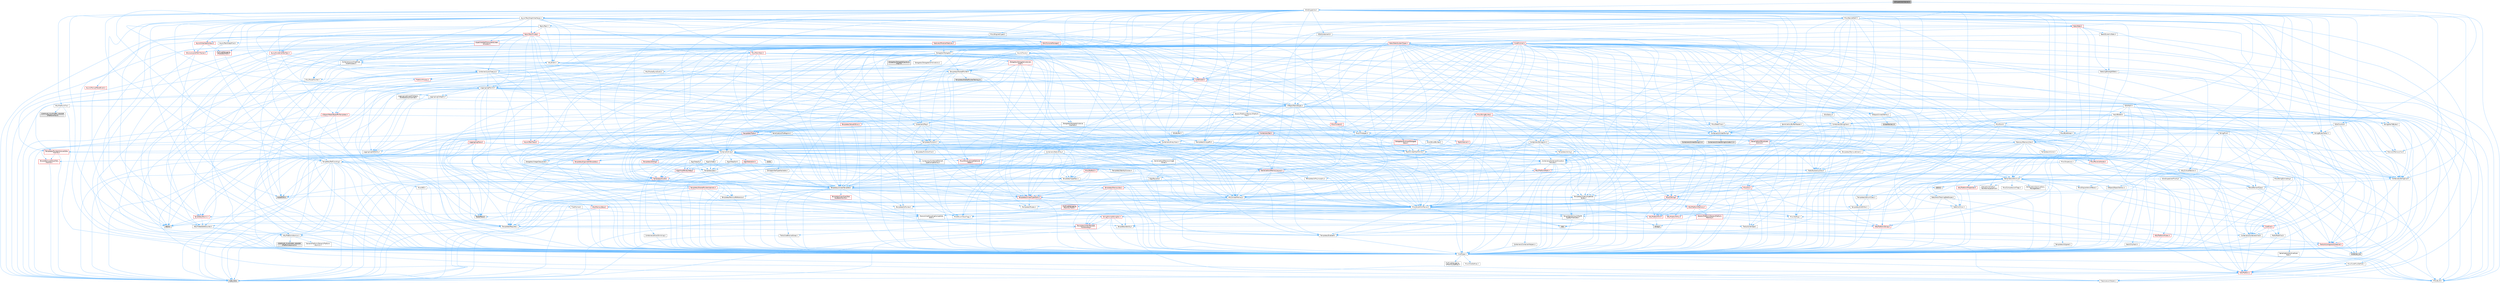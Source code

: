 digraph "IoDispatcherInternal.h"
{
 // INTERACTIVE_SVG=YES
 // LATEX_PDF_SIZE
  bgcolor="transparent";
  edge [fontname=Helvetica,fontsize=10,labelfontname=Helvetica,labelfontsize=10];
  node [fontname=Helvetica,fontsize=10,shape=box,height=0.2,width=0.4];
  Node1 [id="Node000001",label="IoDispatcherInternal.h",height=0.2,width=0.4,color="gray40", fillcolor="grey60", style="filled", fontcolor="black",tooltip=" "];
  Node1 -> Node2 [id="edge1_Node000001_Node000002",color="steelblue1",style="solid",tooltip=" "];
  Node2 [id="Node000002",label="IO/IoDispatcher.h",height=0.2,width=0.4,color="grey40", fillcolor="white", style="filled",URL="$d8/d3c/IoDispatcher_8h.html",tooltip=" "];
  Node2 -> Node3 [id="edge2_Node000002_Node000003",color="steelblue1",style="solid",tooltip=" "];
  Node3 [id="Node000003",label="Async/Future.h",height=0.2,width=0.4,color="grey40", fillcolor="white", style="filled",URL="$da/db2/Future_8h.html",tooltip=" "];
  Node3 -> Node4 [id="edge3_Node000003_Node000004",color="steelblue1",style="solid",tooltip=" "];
  Node4 [id="Node000004",label="CoreTypes.h",height=0.2,width=0.4,color="grey40", fillcolor="white", style="filled",URL="$dc/dec/CoreTypes_8h.html",tooltip=" "];
  Node4 -> Node5 [id="edge4_Node000004_Node000005",color="steelblue1",style="solid",tooltip=" "];
  Node5 [id="Node000005",label="HAL/Platform.h",height=0.2,width=0.4,color="red", fillcolor="#FFF0F0", style="filled",URL="$d9/dd0/Platform_8h.html",tooltip=" "];
  Node5 -> Node6 [id="edge5_Node000005_Node000006",color="steelblue1",style="solid",tooltip=" "];
  Node6 [id="Node000006",label="Misc/Build.h",height=0.2,width=0.4,color="grey40", fillcolor="white", style="filled",URL="$d3/dbb/Build_8h.html",tooltip=" "];
  Node5 -> Node8 [id="edge6_Node000005_Node000008",color="steelblue1",style="solid",tooltip=" "];
  Node8 [id="Node000008",label="type_traits",height=0.2,width=0.4,color="grey60", fillcolor="#E0E0E0", style="filled",tooltip=" "];
  Node5 -> Node9 [id="edge7_Node000005_Node000009",color="steelblue1",style="solid",tooltip=" "];
  Node9 [id="Node000009",label="PreprocessorHelpers.h",height=0.2,width=0.4,color="grey40", fillcolor="white", style="filled",URL="$db/ddb/PreprocessorHelpers_8h.html",tooltip=" "];
  Node4 -> Node15 [id="edge8_Node000004_Node000015",color="steelblue1",style="solid",tooltip=" "];
  Node15 [id="Node000015",label="ProfilingDebugging\l/UMemoryDefines.h",height=0.2,width=0.4,color="grey40", fillcolor="white", style="filled",URL="$d2/da2/UMemoryDefines_8h.html",tooltip=" "];
  Node4 -> Node16 [id="edge9_Node000004_Node000016",color="steelblue1",style="solid",tooltip=" "];
  Node16 [id="Node000016",label="Misc/CoreMiscDefines.h",height=0.2,width=0.4,color="grey40", fillcolor="white", style="filled",URL="$da/d38/CoreMiscDefines_8h.html",tooltip=" "];
  Node16 -> Node5 [id="edge10_Node000016_Node000005",color="steelblue1",style="solid",tooltip=" "];
  Node16 -> Node9 [id="edge11_Node000016_Node000009",color="steelblue1",style="solid",tooltip=" "];
  Node4 -> Node17 [id="edge12_Node000004_Node000017",color="steelblue1",style="solid",tooltip=" "];
  Node17 [id="Node000017",label="Misc/CoreDefines.h",height=0.2,width=0.4,color="grey40", fillcolor="white", style="filled",URL="$d3/dd2/CoreDefines_8h.html",tooltip=" "];
  Node3 -> Node18 [id="edge13_Node000003_Node000018",color="steelblue1",style="solid",tooltip=" "];
  Node18 [id="Node000018",label="Misc/AssertionMacros.h",height=0.2,width=0.4,color="grey40", fillcolor="white", style="filled",URL="$d0/dfa/AssertionMacros_8h.html",tooltip=" "];
  Node18 -> Node4 [id="edge14_Node000018_Node000004",color="steelblue1",style="solid",tooltip=" "];
  Node18 -> Node5 [id="edge15_Node000018_Node000005",color="steelblue1",style="solid",tooltip=" "];
  Node18 -> Node19 [id="edge16_Node000018_Node000019",color="steelblue1",style="solid",tooltip=" "];
  Node19 [id="Node000019",label="HAL/PlatformMisc.h",height=0.2,width=0.4,color="red", fillcolor="#FFF0F0", style="filled",URL="$d0/df5/PlatformMisc_8h.html",tooltip=" "];
  Node19 -> Node4 [id="edge17_Node000019_Node000004",color="steelblue1",style="solid",tooltip=" "];
  Node18 -> Node9 [id="edge18_Node000018_Node000009",color="steelblue1",style="solid",tooltip=" "];
  Node18 -> Node55 [id="edge19_Node000018_Node000055",color="steelblue1",style="solid",tooltip=" "];
  Node55 [id="Node000055",label="Templates/EnableIf.h",height=0.2,width=0.4,color="grey40", fillcolor="white", style="filled",URL="$d7/d60/EnableIf_8h.html",tooltip=" "];
  Node55 -> Node4 [id="edge20_Node000055_Node000004",color="steelblue1",style="solid",tooltip=" "];
  Node18 -> Node56 [id="edge21_Node000018_Node000056",color="steelblue1",style="solid",tooltip=" "];
  Node56 [id="Node000056",label="Templates/IsArrayOrRefOf\lTypeByPredicate.h",height=0.2,width=0.4,color="grey40", fillcolor="white", style="filled",URL="$d6/da1/IsArrayOrRefOfTypeByPredicate_8h.html",tooltip=" "];
  Node56 -> Node4 [id="edge22_Node000056_Node000004",color="steelblue1",style="solid",tooltip=" "];
  Node18 -> Node57 [id="edge23_Node000018_Node000057",color="steelblue1",style="solid",tooltip=" "];
  Node57 [id="Node000057",label="Templates/IsValidVariadic\lFunctionArg.h",height=0.2,width=0.4,color="red", fillcolor="#FFF0F0", style="filled",URL="$d0/dc8/IsValidVariadicFunctionArg_8h.html",tooltip=" "];
  Node57 -> Node4 [id="edge24_Node000057_Node000004",color="steelblue1",style="solid",tooltip=" "];
  Node57 -> Node8 [id="edge25_Node000057_Node000008",color="steelblue1",style="solid",tooltip=" "];
  Node18 -> Node59 [id="edge26_Node000018_Node000059",color="steelblue1",style="solid",tooltip=" "];
  Node59 [id="Node000059",label="Traits/IsCharEncodingCompatible\lWith.h",height=0.2,width=0.4,color="grey40", fillcolor="white", style="filled",URL="$df/dd1/IsCharEncodingCompatibleWith_8h.html",tooltip=" "];
  Node59 -> Node8 [id="edge27_Node000059_Node000008",color="steelblue1",style="solid",tooltip=" "];
  Node59 -> Node60 [id="edge28_Node000059_Node000060",color="steelblue1",style="solid",tooltip=" "];
  Node60 [id="Node000060",label="Traits/IsCharType.h",height=0.2,width=0.4,color="grey40", fillcolor="white", style="filled",URL="$db/d51/IsCharType_8h.html",tooltip=" "];
  Node60 -> Node4 [id="edge29_Node000060_Node000004",color="steelblue1",style="solid",tooltip=" "];
  Node18 -> Node61 [id="edge30_Node000018_Node000061",color="steelblue1",style="solid",tooltip=" "];
  Node61 [id="Node000061",label="Misc/VarArgs.h",height=0.2,width=0.4,color="grey40", fillcolor="white", style="filled",URL="$d5/d6f/VarArgs_8h.html",tooltip=" "];
  Node61 -> Node4 [id="edge31_Node000061_Node000004",color="steelblue1",style="solid",tooltip=" "];
  Node18 -> Node62 [id="edge32_Node000018_Node000062",color="steelblue1",style="solid",tooltip=" "];
  Node62 [id="Node000062",label="String/FormatStringSan.h",height=0.2,width=0.4,color="red", fillcolor="#FFF0F0", style="filled",URL="$d3/d8b/FormatStringSan_8h.html",tooltip=" "];
  Node62 -> Node8 [id="edge33_Node000062_Node000008",color="steelblue1",style="solid",tooltip=" "];
  Node62 -> Node4 [id="edge34_Node000062_Node000004",color="steelblue1",style="solid",tooltip=" "];
  Node62 -> Node63 [id="edge35_Node000062_Node000063",color="steelblue1",style="solid",tooltip=" "];
  Node63 [id="Node000063",label="Templates/Requires.h",height=0.2,width=0.4,color="grey40", fillcolor="white", style="filled",URL="$dc/d96/Requires_8h.html",tooltip=" "];
  Node63 -> Node55 [id="edge36_Node000063_Node000055",color="steelblue1",style="solid",tooltip=" "];
  Node63 -> Node8 [id="edge37_Node000063_Node000008",color="steelblue1",style="solid",tooltip=" "];
  Node62 -> Node64 [id="edge38_Node000062_Node000064",color="steelblue1",style="solid",tooltip=" "];
  Node64 [id="Node000064",label="Templates/Identity.h",height=0.2,width=0.4,color="grey40", fillcolor="white", style="filled",URL="$d0/dd5/Identity_8h.html",tooltip=" "];
  Node62 -> Node57 [id="edge39_Node000062_Node000057",color="steelblue1",style="solid",tooltip=" "];
  Node62 -> Node60 [id="edge40_Node000062_Node000060",color="steelblue1",style="solid",tooltip=" "];
  Node62 -> Node27 [id="edge41_Node000062_Node000027",color="steelblue1",style="solid",tooltip=" "];
  Node27 [id="Node000027",label="Containers/ContainersFwd.h",height=0.2,width=0.4,color="grey40", fillcolor="white", style="filled",URL="$d4/d0a/ContainersFwd_8h.html",tooltip=" "];
  Node27 -> Node5 [id="edge42_Node000027_Node000005",color="steelblue1",style="solid",tooltip=" "];
  Node27 -> Node4 [id="edge43_Node000027_Node000004",color="steelblue1",style="solid",tooltip=" "];
  Node27 -> Node24 [id="edge44_Node000027_Node000024",color="steelblue1",style="solid",tooltip=" "];
  Node24 [id="Node000024",label="Traits/IsContiguousContainer.h",height=0.2,width=0.4,color="red", fillcolor="#FFF0F0", style="filled",URL="$d5/d3c/IsContiguousContainer_8h.html",tooltip=" "];
  Node24 -> Node4 [id="edge45_Node000024_Node000004",color="steelblue1",style="solid",tooltip=" "];
  Node24 -> Node23 [id="edge46_Node000024_Node000023",color="steelblue1",style="solid",tooltip=" "];
  Node23 [id="Node000023",label="initializer_list",height=0.2,width=0.4,color="grey60", fillcolor="#E0E0E0", style="filled",tooltip=" "];
  Node18 -> Node68 [id="edge47_Node000018_Node000068",color="steelblue1",style="solid",tooltip=" "];
  Node68 [id="Node000068",label="atomic",height=0.2,width=0.4,color="grey60", fillcolor="#E0E0E0", style="filled",tooltip=" "];
  Node3 -> Node69 [id="edge48_Node000003_Node000069",color="steelblue1",style="solid",tooltip=" "];
  Node69 [id="Node000069",label="Templates/UnrealTemplate.h",height=0.2,width=0.4,color="grey40", fillcolor="white", style="filled",URL="$d4/d24/UnrealTemplate_8h.html",tooltip=" "];
  Node69 -> Node4 [id="edge49_Node000069_Node000004",color="steelblue1",style="solid",tooltip=" "];
  Node69 -> Node70 [id="edge50_Node000069_Node000070",color="steelblue1",style="solid",tooltip=" "];
  Node70 [id="Node000070",label="Templates/IsPointer.h",height=0.2,width=0.4,color="grey40", fillcolor="white", style="filled",URL="$d7/d05/IsPointer_8h.html",tooltip=" "];
  Node70 -> Node4 [id="edge51_Node000070_Node000004",color="steelblue1",style="solid",tooltip=" "];
  Node69 -> Node71 [id="edge52_Node000069_Node000071",color="steelblue1",style="solid",tooltip=" "];
  Node71 [id="Node000071",label="HAL/UnrealMemory.h",height=0.2,width=0.4,color="grey40", fillcolor="white", style="filled",URL="$d9/d96/UnrealMemory_8h.html",tooltip=" "];
  Node71 -> Node4 [id="edge53_Node000071_Node000004",color="steelblue1",style="solid",tooltip=" "];
  Node71 -> Node72 [id="edge54_Node000071_Node000072",color="steelblue1",style="solid",tooltip=" "];
  Node72 [id="Node000072",label="GenericPlatform/GenericPlatform\lMemory.h",height=0.2,width=0.4,color="red", fillcolor="#FFF0F0", style="filled",URL="$dd/d22/GenericPlatformMemory_8h.html",tooltip=" "];
  Node72 -> Node26 [id="edge55_Node000072_Node000026",color="steelblue1",style="solid",tooltip=" "];
  Node26 [id="Node000026",label="CoreFwd.h",height=0.2,width=0.4,color="red", fillcolor="#FFF0F0", style="filled",URL="$d1/d1e/CoreFwd_8h.html",tooltip=" "];
  Node26 -> Node4 [id="edge56_Node000026_Node000004",color="steelblue1",style="solid",tooltip=" "];
  Node26 -> Node27 [id="edge57_Node000026_Node000027",color="steelblue1",style="solid",tooltip=" "];
  Node26 -> Node28 [id="edge58_Node000026_Node000028",color="steelblue1",style="solid",tooltip=" "];
  Node28 [id="Node000028",label="Math/MathFwd.h",height=0.2,width=0.4,color="grey40", fillcolor="white", style="filled",URL="$d2/d10/MathFwd_8h.html",tooltip=" "];
  Node28 -> Node5 [id="edge59_Node000028_Node000005",color="steelblue1",style="solid",tooltip=" "];
  Node72 -> Node4 [id="edge60_Node000072_Node000004",color="steelblue1",style="solid",tooltip=" "];
  Node72 -> Node73 [id="edge61_Node000072_Node000073",color="steelblue1",style="solid",tooltip=" "];
  Node73 [id="Node000073",label="HAL/PlatformString.h",height=0.2,width=0.4,color="red", fillcolor="#FFF0F0", style="filled",URL="$db/db5/PlatformString_8h.html",tooltip=" "];
  Node73 -> Node4 [id="edge62_Node000073_Node000004",color="steelblue1",style="solid",tooltip=" "];
  Node72 -> Node40 [id="edge63_Node000072_Node000040",color="steelblue1",style="solid",tooltip=" "];
  Node40 [id="Node000040",label="string.h",height=0.2,width=0.4,color="grey60", fillcolor="#E0E0E0", style="filled",tooltip=" "];
  Node71 -> Node75 [id="edge64_Node000071_Node000075",color="steelblue1",style="solid",tooltip=" "];
  Node75 [id="Node000075",label="HAL/MemoryBase.h",height=0.2,width=0.4,color="red", fillcolor="#FFF0F0", style="filled",URL="$d6/d9f/MemoryBase_8h.html",tooltip=" "];
  Node75 -> Node4 [id="edge65_Node000075_Node000004",color="steelblue1",style="solid",tooltip=" "];
  Node75 -> Node48 [id="edge66_Node000075_Node000048",color="steelblue1",style="solid",tooltip=" "];
  Node48 [id="Node000048",label="HAL/PlatformAtomics.h",height=0.2,width=0.4,color="grey40", fillcolor="white", style="filled",URL="$d3/d36/PlatformAtomics_8h.html",tooltip=" "];
  Node48 -> Node4 [id="edge67_Node000048_Node000004",color="steelblue1",style="solid",tooltip=" "];
  Node48 -> Node49 [id="edge68_Node000048_Node000049",color="steelblue1",style="solid",tooltip=" "];
  Node49 [id="Node000049",label="GenericPlatform/GenericPlatform\lAtomics.h",height=0.2,width=0.4,color="grey40", fillcolor="white", style="filled",URL="$da/d72/GenericPlatformAtomics_8h.html",tooltip=" "];
  Node49 -> Node4 [id="edge69_Node000049_Node000004",color="steelblue1",style="solid",tooltip=" "];
  Node48 -> Node50 [id="edge70_Node000048_Node000050",color="steelblue1",style="solid",tooltip=" "];
  Node50 [id="Node000050",label="COMPILED_PLATFORM_HEADER\l(PlatformAtomics.h)",height=0.2,width=0.4,color="grey60", fillcolor="#E0E0E0", style="filled",tooltip=" "];
  Node75 -> Node31 [id="edge71_Node000075_Node000031",color="steelblue1",style="solid",tooltip=" "];
  Node31 [id="Node000031",label="HAL/PlatformCrt.h",height=0.2,width=0.4,color="red", fillcolor="#FFF0F0", style="filled",URL="$d8/d75/PlatformCrt_8h.html",tooltip=" "];
  Node31 -> Node32 [id="edge72_Node000031_Node000032",color="steelblue1",style="solid",tooltip=" "];
  Node32 [id="Node000032",label="new",height=0.2,width=0.4,color="grey60", fillcolor="#E0E0E0", style="filled",tooltip=" "];
  Node31 -> Node40 [id="edge73_Node000031_Node000040",color="steelblue1",style="solid",tooltip=" "];
  Node75 -> Node79 [id="edge74_Node000075_Node000079",color="steelblue1",style="solid",tooltip=" "];
  Node79 [id="Node000079",label="Templates/Atomic.h",height=0.2,width=0.4,color="red", fillcolor="#FFF0F0", style="filled",URL="$d3/d91/Atomic_8h.html",tooltip=" "];
  Node79 -> Node80 [id="edge75_Node000079_Node000080",color="steelblue1",style="solid",tooltip=" "];
  Node80 [id="Node000080",label="HAL/ThreadSafeCounter.h",height=0.2,width=0.4,color="grey40", fillcolor="white", style="filled",URL="$dc/dc9/ThreadSafeCounter_8h.html",tooltip=" "];
  Node80 -> Node4 [id="edge76_Node000080_Node000004",color="steelblue1",style="solid",tooltip=" "];
  Node80 -> Node48 [id="edge77_Node000080_Node000048",color="steelblue1",style="solid",tooltip=" "];
  Node79 -> Node68 [id="edge78_Node000079_Node000068",color="steelblue1",style="solid",tooltip=" "];
  Node71 -> Node88 [id="edge79_Node000071_Node000088",color="steelblue1",style="solid",tooltip=" "];
  Node88 [id="Node000088",label="HAL/PlatformMemory.h",height=0.2,width=0.4,color="red", fillcolor="#FFF0F0", style="filled",URL="$de/d68/PlatformMemory_8h.html",tooltip=" "];
  Node88 -> Node4 [id="edge80_Node000088_Node000004",color="steelblue1",style="solid",tooltip=" "];
  Node88 -> Node72 [id="edge81_Node000088_Node000072",color="steelblue1",style="solid",tooltip=" "];
  Node71 -> Node90 [id="edge82_Node000071_Node000090",color="steelblue1",style="solid",tooltip=" "];
  Node90 [id="Node000090",label="ProfilingDebugging\l/MemoryTrace.h",height=0.2,width=0.4,color="red", fillcolor="#FFF0F0", style="filled",URL="$da/dd7/MemoryTrace_8h.html",tooltip=" "];
  Node90 -> Node5 [id="edge83_Node000090_Node000005",color="steelblue1",style="solid",tooltip=" "];
  Node90 -> Node43 [id="edge84_Node000090_Node000043",color="steelblue1",style="solid",tooltip=" "];
  Node43 [id="Node000043",label="Misc/EnumClassFlags.h",height=0.2,width=0.4,color="grey40", fillcolor="white", style="filled",URL="$d8/de7/EnumClassFlags_8h.html",tooltip=" "];
  Node90 -> Node54 [id="edge85_Node000090_Node000054",color="steelblue1",style="solid",tooltip=" "];
  Node54 [id="Node000054",label="Trace/Trace.h",height=0.2,width=0.4,color="grey60", fillcolor="#E0E0E0", style="filled",tooltip=" "];
  Node71 -> Node70 [id="edge86_Node000071_Node000070",color="steelblue1",style="solid",tooltip=" "];
  Node69 -> Node91 [id="edge87_Node000069_Node000091",color="steelblue1",style="solid",tooltip=" "];
  Node91 [id="Node000091",label="Templates/CopyQualifiers\lAndRefsFromTo.h",height=0.2,width=0.4,color="red", fillcolor="#FFF0F0", style="filled",URL="$d3/db3/CopyQualifiersAndRefsFromTo_8h.html",tooltip=" "];
  Node69 -> Node93 [id="edge88_Node000069_Node000093",color="steelblue1",style="solid",tooltip=" "];
  Node93 [id="Node000093",label="Templates/UnrealTypeTraits.h",height=0.2,width=0.4,color="red", fillcolor="#FFF0F0", style="filled",URL="$d2/d2d/UnrealTypeTraits_8h.html",tooltip=" "];
  Node93 -> Node4 [id="edge89_Node000093_Node000004",color="steelblue1",style="solid",tooltip=" "];
  Node93 -> Node70 [id="edge90_Node000093_Node000070",color="steelblue1",style="solid",tooltip=" "];
  Node93 -> Node18 [id="edge91_Node000093_Node000018",color="steelblue1",style="solid",tooltip=" "];
  Node93 -> Node84 [id="edge92_Node000093_Node000084",color="steelblue1",style="solid",tooltip=" "];
  Node84 [id="Node000084",label="Templates/AndOrNot.h",height=0.2,width=0.4,color="grey40", fillcolor="white", style="filled",URL="$db/d0a/AndOrNot_8h.html",tooltip=" "];
  Node84 -> Node4 [id="edge93_Node000084_Node000004",color="steelblue1",style="solid",tooltip=" "];
  Node93 -> Node55 [id="edge94_Node000093_Node000055",color="steelblue1",style="solid",tooltip=" "];
  Node93 -> Node95 [id="edge95_Node000093_Node000095",color="steelblue1",style="solid",tooltip=" "];
  Node95 [id="Node000095",label="Templates/Models.h",height=0.2,width=0.4,color="grey40", fillcolor="white", style="filled",URL="$d3/d0c/Models_8h.html",tooltip=" "];
  Node95 -> Node64 [id="edge96_Node000095_Node000064",color="steelblue1",style="solid",tooltip=" "];
  Node69 -> Node98 [id="edge97_Node000069_Node000098",color="steelblue1",style="solid",tooltip=" "];
  Node98 [id="Node000098",label="Templates/RemoveReference.h",height=0.2,width=0.4,color="grey40", fillcolor="white", style="filled",URL="$da/dbe/RemoveReference_8h.html",tooltip=" "];
  Node98 -> Node4 [id="edge98_Node000098_Node000004",color="steelblue1",style="solid",tooltip=" "];
  Node69 -> Node63 [id="edge99_Node000069_Node000063",color="steelblue1",style="solid",tooltip=" "];
  Node69 -> Node99 [id="edge100_Node000069_Node000099",color="steelblue1",style="solid",tooltip=" "];
  Node99 [id="Node000099",label="Templates/TypeCompatible\lBytes.h",height=0.2,width=0.4,color="grey40", fillcolor="white", style="filled",URL="$df/d0a/TypeCompatibleBytes_8h.html",tooltip=" "];
  Node99 -> Node4 [id="edge101_Node000099_Node000004",color="steelblue1",style="solid",tooltip=" "];
  Node99 -> Node40 [id="edge102_Node000099_Node000040",color="steelblue1",style="solid",tooltip=" "];
  Node99 -> Node32 [id="edge103_Node000099_Node000032",color="steelblue1",style="solid",tooltip=" "];
  Node99 -> Node8 [id="edge104_Node000099_Node000008",color="steelblue1",style="solid",tooltip=" "];
  Node69 -> Node64 [id="edge105_Node000069_Node000064",color="steelblue1",style="solid",tooltip=" "];
  Node69 -> Node24 [id="edge106_Node000069_Node000024",color="steelblue1",style="solid",tooltip=" "];
  Node69 -> Node100 [id="edge107_Node000069_Node000100",color="steelblue1",style="solid",tooltip=" "];
  Node100 [id="Node000100",label="Traits/UseBitwiseSwap.h",height=0.2,width=0.4,color="grey40", fillcolor="white", style="filled",URL="$db/df3/UseBitwiseSwap_8h.html",tooltip=" "];
  Node100 -> Node4 [id="edge108_Node000100_Node000004",color="steelblue1",style="solid",tooltip=" "];
  Node100 -> Node8 [id="edge109_Node000100_Node000008",color="steelblue1",style="solid",tooltip=" "];
  Node69 -> Node8 [id="edge110_Node000069_Node000008",color="steelblue1",style="solid",tooltip=" "];
  Node3 -> Node101 [id="edge111_Node000003_Node000101",color="steelblue1",style="solid",tooltip=" "];
  Node101 [id="Node000101",label="Templates/Function.h",height=0.2,width=0.4,color="grey40", fillcolor="white", style="filled",URL="$df/df5/Function_8h.html",tooltip=" "];
  Node101 -> Node4 [id="edge112_Node000101_Node000004",color="steelblue1",style="solid",tooltip=" "];
  Node101 -> Node18 [id="edge113_Node000101_Node000018",color="steelblue1",style="solid",tooltip=" "];
  Node101 -> Node102 [id="edge114_Node000101_Node000102",color="steelblue1",style="solid",tooltip=" "];
  Node102 [id="Node000102",label="Misc/IntrusiveUnsetOptional\lState.h",height=0.2,width=0.4,color="red", fillcolor="#FFF0F0", style="filled",URL="$d2/d0a/IntrusiveUnsetOptionalState_8h.html",tooltip=" "];
  Node101 -> Node71 [id="edge115_Node000101_Node000071",color="steelblue1",style="solid",tooltip=" "];
  Node101 -> Node104 [id="edge116_Node000101_Node000104",color="steelblue1",style="solid",tooltip=" "];
  Node104 [id="Node000104",label="Templates/FunctionFwd.h",height=0.2,width=0.4,color="grey40", fillcolor="white", style="filled",URL="$d6/d54/FunctionFwd_8h.html",tooltip=" "];
  Node101 -> Node93 [id="edge117_Node000101_Node000093",color="steelblue1",style="solid",tooltip=" "];
  Node101 -> Node105 [id="edge118_Node000101_Node000105",color="steelblue1",style="solid",tooltip=" "];
  Node105 [id="Node000105",label="Templates/Invoke.h",height=0.2,width=0.4,color="red", fillcolor="#FFF0F0", style="filled",URL="$d7/deb/Invoke_8h.html",tooltip=" "];
  Node105 -> Node4 [id="edge119_Node000105_Node000004",color="steelblue1",style="solid",tooltip=" "];
  Node105 -> Node69 [id="edge120_Node000105_Node000069",color="steelblue1",style="solid",tooltip=" "];
  Node105 -> Node8 [id="edge121_Node000105_Node000008",color="steelblue1",style="solid",tooltip=" "];
  Node101 -> Node69 [id="edge122_Node000101_Node000069",color="steelblue1",style="solid",tooltip=" "];
  Node101 -> Node63 [id="edge123_Node000101_Node000063",color="steelblue1",style="solid",tooltip=" "];
  Node101 -> Node107 [id="edge124_Node000101_Node000107",color="steelblue1",style="solid",tooltip=" "];
  Node107 [id="Node000107",label="Math/UnrealMathUtility.h",height=0.2,width=0.4,color="grey40", fillcolor="white", style="filled",URL="$db/db8/UnrealMathUtility_8h.html",tooltip=" "];
  Node107 -> Node4 [id="edge125_Node000107_Node000004",color="steelblue1",style="solid",tooltip=" "];
  Node107 -> Node18 [id="edge126_Node000107_Node000018",color="steelblue1",style="solid",tooltip=" "];
  Node107 -> Node108 [id="edge127_Node000107_Node000108",color="steelblue1",style="solid",tooltip=" "];
  Node108 [id="Node000108",label="HAL/PlatformMath.h",height=0.2,width=0.4,color="red", fillcolor="#FFF0F0", style="filled",URL="$dc/d53/PlatformMath_8h.html",tooltip=" "];
  Node108 -> Node4 [id="edge128_Node000108_Node000004",color="steelblue1",style="solid",tooltip=" "];
  Node107 -> Node28 [id="edge129_Node000107_Node000028",color="steelblue1",style="solid",tooltip=" "];
  Node107 -> Node64 [id="edge130_Node000107_Node000064",color="steelblue1",style="solid",tooltip=" "];
  Node107 -> Node63 [id="edge131_Node000107_Node000063",color="steelblue1",style="solid",tooltip=" "];
  Node101 -> Node32 [id="edge132_Node000101_Node000032",color="steelblue1",style="solid",tooltip=" "];
  Node101 -> Node8 [id="edge133_Node000101_Node000008",color="steelblue1",style="solid",tooltip=" "];
  Node3 -> Node116 [id="edge134_Node000003_Node000116",color="steelblue1",style="solid",tooltip=" "];
  Node116 [id="Node000116",label="Misc/Timespan.h",height=0.2,width=0.4,color="grey40", fillcolor="white", style="filled",URL="$da/dd9/Timespan_8h.html",tooltip=" "];
  Node116 -> Node4 [id="edge135_Node000116_Node000004",color="steelblue1",style="solid",tooltip=" "];
  Node116 -> Node117 [id="edge136_Node000116_Node000117",color="steelblue1",style="solid",tooltip=" "];
  Node117 [id="Node000117",label="Math/Interval.h",height=0.2,width=0.4,color="red", fillcolor="#FFF0F0", style="filled",URL="$d1/d55/Interval_8h.html",tooltip=" "];
  Node117 -> Node4 [id="edge137_Node000117_Node000004",color="steelblue1",style="solid",tooltip=" "];
  Node117 -> Node93 [id="edge138_Node000117_Node000093",color="steelblue1",style="solid",tooltip=" "];
  Node117 -> Node41 [id="edge139_Node000117_Node000041",color="steelblue1",style="solid",tooltip=" "];
  Node41 [id="Node000041",label="Math/NumericLimits.h",height=0.2,width=0.4,color="grey40", fillcolor="white", style="filled",URL="$df/d1b/NumericLimits_8h.html",tooltip=" "];
  Node41 -> Node4 [id="edge140_Node000041_Node000004",color="steelblue1",style="solid",tooltip=" "];
  Node117 -> Node107 [id="edge141_Node000117_Node000107",color="steelblue1",style="solid",tooltip=" "];
  Node116 -> Node107 [id="edge142_Node000116_Node000107",color="steelblue1",style="solid",tooltip=" "];
  Node116 -> Node18 [id="edge143_Node000116_Node000018",color="steelblue1",style="solid",tooltip=" "];
  Node3 -> Node118 [id="edge144_Node000003_Node000118",color="steelblue1",style="solid",tooltip=" "];
  Node118 [id="Node000118",label="Templates/SharedPointer.h",height=0.2,width=0.4,color="grey40", fillcolor="white", style="filled",URL="$d2/d17/SharedPointer_8h.html",tooltip=" "];
  Node118 -> Node4 [id="edge145_Node000118_Node000004",color="steelblue1",style="solid",tooltip=" "];
  Node118 -> Node102 [id="edge146_Node000118_Node000102",color="steelblue1",style="solid",tooltip=" "];
  Node118 -> Node119 [id="edge147_Node000118_Node000119",color="steelblue1",style="solid",tooltip=" "];
  Node119 [id="Node000119",label="Templates/PointerIsConvertible\lFromTo.h",height=0.2,width=0.4,color="red", fillcolor="#FFF0F0", style="filled",URL="$d6/d65/PointerIsConvertibleFromTo_8h.html",tooltip=" "];
  Node119 -> Node4 [id="edge148_Node000119_Node000004",color="steelblue1",style="solid",tooltip=" "];
  Node119 -> Node120 [id="edge149_Node000119_Node000120",color="steelblue1",style="solid",tooltip=" "];
  Node120 [id="Node000120",label="Templates/LosesQualifiers\lFromTo.h",height=0.2,width=0.4,color="red", fillcolor="#FFF0F0", style="filled",URL="$d2/db3/LosesQualifiersFromTo_8h.html",tooltip=" "];
  Node120 -> Node8 [id="edge150_Node000120_Node000008",color="steelblue1",style="solid",tooltip=" "];
  Node119 -> Node8 [id="edge151_Node000119_Node000008",color="steelblue1",style="solid",tooltip=" "];
  Node118 -> Node18 [id="edge152_Node000118_Node000018",color="steelblue1",style="solid",tooltip=" "];
  Node118 -> Node71 [id="edge153_Node000118_Node000071",color="steelblue1",style="solid",tooltip=" "];
  Node118 -> Node121 [id="edge154_Node000118_Node000121",color="steelblue1",style="solid",tooltip=" "];
  Node121 [id="Node000121",label="Containers/Array.h",height=0.2,width=0.4,color="grey40", fillcolor="white", style="filled",URL="$df/dd0/Array_8h.html",tooltip=" "];
  Node121 -> Node4 [id="edge155_Node000121_Node000004",color="steelblue1",style="solid",tooltip=" "];
  Node121 -> Node18 [id="edge156_Node000121_Node000018",color="steelblue1",style="solid",tooltip=" "];
  Node121 -> Node102 [id="edge157_Node000121_Node000102",color="steelblue1",style="solid",tooltip=" "];
  Node121 -> Node122 [id="edge158_Node000121_Node000122",color="steelblue1",style="solid",tooltip=" "];
  Node122 [id="Node000122",label="Misc/ReverseIterate.h",height=0.2,width=0.4,color="red", fillcolor="#FFF0F0", style="filled",URL="$db/de3/ReverseIterate_8h.html",tooltip=" "];
  Node122 -> Node5 [id="edge159_Node000122_Node000005",color="steelblue1",style="solid",tooltip=" "];
  Node121 -> Node71 [id="edge160_Node000121_Node000071",color="steelblue1",style="solid",tooltip=" "];
  Node121 -> Node93 [id="edge161_Node000121_Node000093",color="steelblue1",style="solid",tooltip=" "];
  Node121 -> Node69 [id="edge162_Node000121_Node000069",color="steelblue1",style="solid",tooltip=" "];
  Node121 -> Node124 [id="edge163_Node000121_Node000124",color="steelblue1",style="solid",tooltip=" "];
  Node124 [id="Node000124",label="Containers/AllowShrinking.h",height=0.2,width=0.4,color="grey40", fillcolor="white", style="filled",URL="$d7/d1a/AllowShrinking_8h.html",tooltip=" "];
  Node124 -> Node4 [id="edge164_Node000124_Node000004",color="steelblue1",style="solid",tooltip=" "];
  Node121 -> Node125 [id="edge165_Node000121_Node000125",color="steelblue1",style="solid",tooltip=" "];
  Node125 [id="Node000125",label="Containers/ContainerAllocation\lPolicies.h",height=0.2,width=0.4,color="grey40", fillcolor="white", style="filled",URL="$d7/dff/ContainerAllocationPolicies_8h.html",tooltip=" "];
  Node125 -> Node4 [id="edge166_Node000125_Node000004",color="steelblue1",style="solid",tooltip=" "];
  Node125 -> Node126 [id="edge167_Node000125_Node000126",color="steelblue1",style="solid",tooltip=" "];
  Node126 [id="Node000126",label="Containers/ContainerHelpers.h",height=0.2,width=0.4,color="grey40", fillcolor="white", style="filled",URL="$d7/d33/ContainerHelpers_8h.html",tooltip=" "];
  Node126 -> Node4 [id="edge168_Node000126_Node000004",color="steelblue1",style="solid",tooltip=" "];
  Node125 -> Node125 [id="edge169_Node000125_Node000125",color="steelblue1",style="solid",tooltip=" "];
  Node125 -> Node108 [id="edge170_Node000125_Node000108",color="steelblue1",style="solid",tooltip=" "];
  Node125 -> Node71 [id="edge171_Node000125_Node000071",color="steelblue1",style="solid",tooltip=" "];
  Node125 -> Node41 [id="edge172_Node000125_Node000041",color="steelblue1",style="solid",tooltip=" "];
  Node125 -> Node18 [id="edge173_Node000125_Node000018",color="steelblue1",style="solid",tooltip=" "];
  Node125 -> Node127 [id="edge174_Node000125_Node000127",color="steelblue1",style="solid",tooltip=" "];
  Node127 [id="Node000127",label="Templates/IsPolymorphic.h",height=0.2,width=0.4,color="grey40", fillcolor="white", style="filled",URL="$dc/d20/IsPolymorphic_8h.html",tooltip=" "];
  Node125 -> Node128 [id="edge175_Node000125_Node000128",color="steelblue1",style="solid",tooltip=" "];
  Node128 [id="Node000128",label="Templates/MemoryOps.h",height=0.2,width=0.4,color="red", fillcolor="#FFF0F0", style="filled",URL="$db/dea/MemoryOps_8h.html",tooltip=" "];
  Node128 -> Node4 [id="edge176_Node000128_Node000004",color="steelblue1",style="solid",tooltip=" "];
  Node128 -> Node71 [id="edge177_Node000128_Node000071",color="steelblue1",style="solid",tooltip=" "];
  Node128 -> Node63 [id="edge178_Node000128_Node000063",color="steelblue1",style="solid",tooltip=" "];
  Node128 -> Node93 [id="edge179_Node000128_Node000093",color="steelblue1",style="solid",tooltip=" "];
  Node128 -> Node100 [id="edge180_Node000128_Node000100",color="steelblue1",style="solid",tooltip=" "];
  Node128 -> Node32 [id="edge181_Node000128_Node000032",color="steelblue1",style="solid",tooltip=" "];
  Node128 -> Node8 [id="edge182_Node000128_Node000008",color="steelblue1",style="solid",tooltip=" "];
  Node125 -> Node99 [id="edge183_Node000125_Node000099",color="steelblue1",style="solid",tooltip=" "];
  Node125 -> Node8 [id="edge184_Node000125_Node000008",color="steelblue1",style="solid",tooltip=" "];
  Node121 -> Node129 [id="edge185_Node000121_Node000129",color="steelblue1",style="solid",tooltip=" "];
  Node129 [id="Node000129",label="Containers/ContainerElement\lTypeCompatibility.h",height=0.2,width=0.4,color="grey40", fillcolor="white", style="filled",URL="$df/ddf/ContainerElementTypeCompatibility_8h.html",tooltip=" "];
  Node129 -> Node4 [id="edge186_Node000129_Node000004",color="steelblue1",style="solid",tooltip=" "];
  Node129 -> Node93 [id="edge187_Node000129_Node000093",color="steelblue1",style="solid",tooltip=" "];
  Node121 -> Node130 [id="edge188_Node000121_Node000130",color="steelblue1",style="solid",tooltip=" "];
  Node130 [id="Node000130",label="Serialization/Archive.h",height=0.2,width=0.4,color="grey40", fillcolor="white", style="filled",URL="$d7/d3b/Archive_8h.html",tooltip=" "];
  Node130 -> Node26 [id="edge189_Node000130_Node000026",color="steelblue1",style="solid",tooltip=" "];
  Node130 -> Node4 [id="edge190_Node000130_Node000004",color="steelblue1",style="solid",tooltip=" "];
  Node130 -> Node131 [id="edge191_Node000130_Node000131",color="steelblue1",style="solid",tooltip=" "];
  Node131 [id="Node000131",label="HAL/PlatformProperties.h",height=0.2,width=0.4,color="red", fillcolor="#FFF0F0", style="filled",URL="$d9/db0/PlatformProperties_8h.html",tooltip=" "];
  Node131 -> Node4 [id="edge192_Node000131_Node000004",color="steelblue1",style="solid",tooltip=" "];
  Node130 -> Node134 [id="edge193_Node000130_Node000134",color="steelblue1",style="solid",tooltip=" "];
  Node134 [id="Node000134",label="Internationalization\l/TextNamespaceFwd.h",height=0.2,width=0.4,color="grey40", fillcolor="white", style="filled",URL="$d8/d97/TextNamespaceFwd_8h.html",tooltip=" "];
  Node134 -> Node4 [id="edge194_Node000134_Node000004",color="steelblue1",style="solid",tooltip=" "];
  Node130 -> Node28 [id="edge195_Node000130_Node000028",color="steelblue1",style="solid",tooltip=" "];
  Node130 -> Node18 [id="edge196_Node000130_Node000018",color="steelblue1",style="solid",tooltip=" "];
  Node130 -> Node6 [id="edge197_Node000130_Node000006",color="steelblue1",style="solid",tooltip=" "];
  Node130 -> Node42 [id="edge198_Node000130_Node000042",color="steelblue1",style="solid",tooltip=" "];
  Node42 [id="Node000042",label="Misc/CompressionFlags.h",height=0.2,width=0.4,color="grey40", fillcolor="white", style="filled",URL="$d9/d76/CompressionFlags_8h.html",tooltip=" "];
  Node130 -> Node135 [id="edge199_Node000130_Node000135",color="steelblue1",style="solid",tooltip=" "];
  Node135 [id="Node000135",label="Misc/EngineVersionBase.h",height=0.2,width=0.4,color="grey40", fillcolor="white", style="filled",URL="$d5/d2b/EngineVersionBase_8h.html",tooltip=" "];
  Node135 -> Node4 [id="edge200_Node000135_Node000004",color="steelblue1",style="solid",tooltip=" "];
  Node130 -> Node61 [id="edge201_Node000130_Node000061",color="steelblue1",style="solid",tooltip=" "];
  Node130 -> Node136 [id="edge202_Node000130_Node000136",color="steelblue1",style="solid",tooltip=" "];
  Node136 [id="Node000136",label="Serialization/ArchiveCook\lData.h",height=0.2,width=0.4,color="grey40", fillcolor="white", style="filled",URL="$dc/db6/ArchiveCookData_8h.html",tooltip=" "];
  Node136 -> Node5 [id="edge203_Node000136_Node000005",color="steelblue1",style="solid",tooltip=" "];
  Node130 -> Node137 [id="edge204_Node000130_Node000137",color="steelblue1",style="solid",tooltip=" "];
  Node137 [id="Node000137",label="Serialization/ArchiveSave\lPackageData.h",height=0.2,width=0.4,color="grey40", fillcolor="white", style="filled",URL="$d1/d37/ArchiveSavePackageData_8h.html",tooltip=" "];
  Node130 -> Node55 [id="edge205_Node000130_Node000055",color="steelblue1",style="solid",tooltip=" "];
  Node130 -> Node56 [id="edge206_Node000130_Node000056",color="steelblue1",style="solid",tooltip=" "];
  Node130 -> Node138 [id="edge207_Node000130_Node000138",color="steelblue1",style="solid",tooltip=" "];
  Node138 [id="Node000138",label="Templates/IsEnumClass.h",height=0.2,width=0.4,color="grey40", fillcolor="white", style="filled",URL="$d7/d15/IsEnumClass_8h.html",tooltip=" "];
  Node138 -> Node4 [id="edge208_Node000138_Node000004",color="steelblue1",style="solid",tooltip=" "];
  Node138 -> Node84 [id="edge209_Node000138_Node000084",color="steelblue1",style="solid",tooltip=" "];
  Node130 -> Node113 [id="edge210_Node000130_Node000113",color="steelblue1",style="solid",tooltip=" "];
  Node113 [id="Node000113",label="Templates/IsSigned.h",height=0.2,width=0.4,color="grey40", fillcolor="white", style="filled",URL="$d8/dd8/IsSigned_8h.html",tooltip=" "];
  Node113 -> Node4 [id="edge211_Node000113_Node000004",color="steelblue1",style="solid",tooltip=" "];
  Node130 -> Node57 [id="edge212_Node000130_Node000057",color="steelblue1",style="solid",tooltip=" "];
  Node130 -> Node69 [id="edge213_Node000130_Node000069",color="steelblue1",style="solid",tooltip=" "];
  Node130 -> Node59 [id="edge214_Node000130_Node000059",color="steelblue1",style="solid",tooltip=" "];
  Node130 -> Node139 [id="edge215_Node000130_Node000139",color="steelblue1",style="solid",tooltip=" "];
  Node139 [id="Node000139",label="UObject/ObjectVersion.h",height=0.2,width=0.4,color="grey40", fillcolor="white", style="filled",URL="$da/d63/ObjectVersion_8h.html",tooltip=" "];
  Node139 -> Node4 [id="edge216_Node000139_Node000004",color="steelblue1",style="solid",tooltip=" "];
  Node121 -> Node140 [id="edge217_Node000121_Node000140",color="steelblue1",style="solid",tooltip=" "];
  Node140 [id="Node000140",label="Serialization/MemoryImage\lWriter.h",height=0.2,width=0.4,color="grey40", fillcolor="white", style="filled",URL="$d0/d08/MemoryImageWriter_8h.html",tooltip=" "];
  Node140 -> Node4 [id="edge218_Node000140_Node000004",color="steelblue1",style="solid",tooltip=" "];
  Node140 -> Node141 [id="edge219_Node000140_Node000141",color="steelblue1",style="solid",tooltip=" "];
  Node141 [id="Node000141",label="Serialization/MemoryLayout.h",height=0.2,width=0.4,color="red", fillcolor="#FFF0F0", style="filled",URL="$d7/d66/MemoryLayout_8h.html",tooltip=" "];
  Node141 -> Node21 [id="edge220_Node000141_Node000021",color="steelblue1",style="solid",tooltip=" "];
  Node21 [id="Node000021",label="Containers/StringFwd.h",height=0.2,width=0.4,color="grey40", fillcolor="white", style="filled",URL="$df/d37/StringFwd_8h.html",tooltip=" "];
  Node21 -> Node4 [id="edge221_Node000021_Node000004",color="steelblue1",style="solid",tooltip=" "];
  Node21 -> Node22 [id="edge222_Node000021_Node000022",color="steelblue1",style="solid",tooltip=" "];
  Node22 [id="Node000022",label="Traits/ElementType.h",height=0.2,width=0.4,color="grey40", fillcolor="white", style="filled",URL="$d5/d4f/ElementType_8h.html",tooltip=" "];
  Node22 -> Node5 [id="edge223_Node000022_Node000005",color="steelblue1",style="solid",tooltip=" "];
  Node22 -> Node23 [id="edge224_Node000022_Node000023",color="steelblue1",style="solid",tooltip=" "];
  Node22 -> Node8 [id="edge225_Node000022_Node000008",color="steelblue1",style="solid",tooltip=" "];
  Node21 -> Node24 [id="edge226_Node000021_Node000024",color="steelblue1",style="solid",tooltip=" "];
  Node141 -> Node71 [id="edge227_Node000141_Node000071",color="steelblue1",style="solid",tooltip=" "];
  Node141 -> Node55 [id="edge228_Node000141_Node000055",color="steelblue1",style="solid",tooltip=" "];
  Node141 -> Node127 [id="edge229_Node000141_Node000127",color="steelblue1",style="solid",tooltip=" "];
  Node141 -> Node95 [id="edge230_Node000141_Node000095",color="steelblue1",style="solid",tooltip=" "];
  Node141 -> Node69 [id="edge231_Node000141_Node000069",color="steelblue1",style="solid",tooltip=" "];
  Node121 -> Node154 [id="edge232_Node000121_Node000154",color="steelblue1",style="solid",tooltip=" "];
  Node154 [id="Node000154",label="Algo/Heapify.h",height=0.2,width=0.4,color="grey40", fillcolor="white", style="filled",URL="$d0/d2a/Heapify_8h.html",tooltip=" "];
  Node154 -> Node155 [id="edge233_Node000154_Node000155",color="steelblue1",style="solid",tooltip=" "];
  Node155 [id="Node000155",label="Algo/Impl/BinaryHeap.h",height=0.2,width=0.4,color="red", fillcolor="#FFF0F0", style="filled",URL="$d7/da3/Algo_2Impl_2BinaryHeap_8h.html",tooltip=" "];
  Node155 -> Node105 [id="edge234_Node000155_Node000105",color="steelblue1",style="solid",tooltip=" "];
  Node155 -> Node8 [id="edge235_Node000155_Node000008",color="steelblue1",style="solid",tooltip=" "];
  Node154 -> Node158 [id="edge236_Node000154_Node000158",color="steelblue1",style="solid",tooltip=" "];
  Node158 [id="Node000158",label="Templates/IdentityFunctor.h",height=0.2,width=0.4,color="grey40", fillcolor="white", style="filled",URL="$d7/d2e/IdentityFunctor_8h.html",tooltip=" "];
  Node158 -> Node5 [id="edge237_Node000158_Node000005",color="steelblue1",style="solid",tooltip=" "];
  Node154 -> Node105 [id="edge238_Node000154_Node000105",color="steelblue1",style="solid",tooltip=" "];
  Node154 -> Node159 [id="edge239_Node000154_Node000159",color="steelblue1",style="solid",tooltip=" "];
  Node159 [id="Node000159",label="Templates/Less.h",height=0.2,width=0.4,color="grey40", fillcolor="white", style="filled",URL="$de/dc8/Less_8h.html",tooltip=" "];
  Node159 -> Node4 [id="edge240_Node000159_Node000004",color="steelblue1",style="solid",tooltip=" "];
  Node159 -> Node69 [id="edge241_Node000159_Node000069",color="steelblue1",style="solid",tooltip=" "];
  Node154 -> Node69 [id="edge242_Node000154_Node000069",color="steelblue1",style="solid",tooltip=" "];
  Node121 -> Node160 [id="edge243_Node000121_Node000160",color="steelblue1",style="solid",tooltip=" "];
  Node160 [id="Node000160",label="Algo/HeapSort.h",height=0.2,width=0.4,color="grey40", fillcolor="white", style="filled",URL="$d3/d92/HeapSort_8h.html",tooltip=" "];
  Node160 -> Node155 [id="edge244_Node000160_Node000155",color="steelblue1",style="solid",tooltip=" "];
  Node160 -> Node158 [id="edge245_Node000160_Node000158",color="steelblue1",style="solid",tooltip=" "];
  Node160 -> Node159 [id="edge246_Node000160_Node000159",color="steelblue1",style="solid",tooltip=" "];
  Node160 -> Node69 [id="edge247_Node000160_Node000069",color="steelblue1",style="solid",tooltip=" "];
  Node121 -> Node161 [id="edge248_Node000121_Node000161",color="steelblue1",style="solid",tooltip=" "];
  Node161 [id="Node000161",label="Algo/IsHeap.h",height=0.2,width=0.4,color="grey40", fillcolor="white", style="filled",URL="$de/d32/IsHeap_8h.html",tooltip=" "];
  Node161 -> Node155 [id="edge249_Node000161_Node000155",color="steelblue1",style="solid",tooltip=" "];
  Node161 -> Node158 [id="edge250_Node000161_Node000158",color="steelblue1",style="solid",tooltip=" "];
  Node161 -> Node105 [id="edge251_Node000161_Node000105",color="steelblue1",style="solid",tooltip=" "];
  Node161 -> Node159 [id="edge252_Node000161_Node000159",color="steelblue1",style="solid",tooltip=" "];
  Node161 -> Node69 [id="edge253_Node000161_Node000069",color="steelblue1",style="solid",tooltip=" "];
  Node121 -> Node155 [id="edge254_Node000121_Node000155",color="steelblue1",style="solid",tooltip=" "];
  Node121 -> Node162 [id="edge255_Node000121_Node000162",color="steelblue1",style="solid",tooltip=" "];
  Node162 [id="Node000162",label="Algo/StableSort.h",height=0.2,width=0.4,color="red", fillcolor="#FFF0F0", style="filled",URL="$d7/d3c/StableSort_8h.html",tooltip=" "];
  Node162 -> Node158 [id="edge256_Node000162_Node000158",color="steelblue1",style="solid",tooltip=" "];
  Node162 -> Node105 [id="edge257_Node000162_Node000105",color="steelblue1",style="solid",tooltip=" "];
  Node162 -> Node159 [id="edge258_Node000162_Node000159",color="steelblue1",style="solid",tooltip=" "];
  Node162 -> Node69 [id="edge259_Node000162_Node000069",color="steelblue1",style="solid",tooltip=" "];
  Node121 -> Node165 [id="edge260_Node000121_Node000165",color="steelblue1",style="solid",tooltip=" "];
  Node165 [id="Node000165",label="Concepts/GetTypeHashable.h",height=0.2,width=0.4,color="grey40", fillcolor="white", style="filled",URL="$d3/da2/GetTypeHashable_8h.html",tooltip=" "];
  Node165 -> Node4 [id="edge261_Node000165_Node000004",color="steelblue1",style="solid",tooltip=" "];
  Node165 -> Node145 [id="edge262_Node000165_Node000145",color="steelblue1",style="solid",tooltip=" "];
  Node145 [id="Node000145",label="Templates/TypeHash.h",height=0.2,width=0.4,color="grey40", fillcolor="white", style="filled",URL="$d1/d62/TypeHash_8h.html",tooltip=" "];
  Node145 -> Node4 [id="edge263_Node000145_Node000004",color="steelblue1",style="solid",tooltip=" "];
  Node145 -> Node63 [id="edge264_Node000145_Node000063",color="steelblue1",style="solid",tooltip=" "];
  Node145 -> Node146 [id="edge265_Node000145_Node000146",color="steelblue1",style="solid",tooltip=" "];
  Node146 [id="Node000146",label="Misc/Crc.h",height=0.2,width=0.4,color="red", fillcolor="#FFF0F0", style="filled",URL="$d4/dd2/Crc_8h.html",tooltip=" "];
  Node146 -> Node4 [id="edge266_Node000146_Node000004",color="steelblue1",style="solid",tooltip=" "];
  Node146 -> Node73 [id="edge267_Node000146_Node000073",color="steelblue1",style="solid",tooltip=" "];
  Node146 -> Node18 [id="edge268_Node000146_Node000018",color="steelblue1",style="solid",tooltip=" "];
  Node146 -> Node147 [id="edge269_Node000146_Node000147",color="steelblue1",style="solid",tooltip=" "];
  Node147 [id="Node000147",label="Misc/CString.h",height=0.2,width=0.4,color="red", fillcolor="#FFF0F0", style="filled",URL="$d2/d49/CString_8h.html",tooltip=" "];
  Node147 -> Node4 [id="edge270_Node000147_Node000004",color="steelblue1",style="solid",tooltip=" "];
  Node147 -> Node31 [id="edge271_Node000147_Node000031",color="steelblue1",style="solid",tooltip=" "];
  Node147 -> Node73 [id="edge272_Node000147_Node000073",color="steelblue1",style="solid",tooltip=" "];
  Node147 -> Node18 [id="edge273_Node000147_Node000018",color="steelblue1",style="solid",tooltip=" "];
  Node147 -> Node61 [id="edge274_Node000147_Node000061",color="steelblue1",style="solid",tooltip=" "];
  Node147 -> Node56 [id="edge275_Node000147_Node000056",color="steelblue1",style="solid",tooltip=" "];
  Node147 -> Node57 [id="edge276_Node000147_Node000057",color="steelblue1",style="solid",tooltip=" "];
  Node147 -> Node59 [id="edge277_Node000147_Node000059",color="steelblue1",style="solid",tooltip=" "];
  Node146 -> Node93 [id="edge278_Node000146_Node000093",color="steelblue1",style="solid",tooltip=" "];
  Node146 -> Node60 [id="edge279_Node000146_Node000060",color="steelblue1",style="solid",tooltip=" "];
  Node145 -> Node151 [id="edge280_Node000145_Node000151",color="steelblue1",style="solid",tooltip=" "];
  Node151 [id="Node000151",label="stdint.h",height=0.2,width=0.4,color="grey60", fillcolor="#E0E0E0", style="filled",tooltip=" "];
  Node145 -> Node8 [id="edge281_Node000145_Node000008",color="steelblue1",style="solid",tooltip=" "];
  Node121 -> Node158 [id="edge282_Node000121_Node000158",color="steelblue1",style="solid",tooltip=" "];
  Node121 -> Node105 [id="edge283_Node000121_Node000105",color="steelblue1",style="solid",tooltip=" "];
  Node121 -> Node159 [id="edge284_Node000121_Node000159",color="steelblue1",style="solid",tooltip=" "];
  Node121 -> Node120 [id="edge285_Node000121_Node000120",color="steelblue1",style="solid",tooltip=" "];
  Node121 -> Node63 [id="edge286_Node000121_Node000063",color="steelblue1",style="solid",tooltip=" "];
  Node121 -> Node166 [id="edge287_Node000121_Node000166",color="steelblue1",style="solid",tooltip=" "];
  Node166 [id="Node000166",label="Templates/Sorting.h",height=0.2,width=0.4,color="red", fillcolor="#FFF0F0", style="filled",URL="$d3/d9e/Sorting_8h.html",tooltip=" "];
  Node166 -> Node4 [id="edge288_Node000166_Node000004",color="steelblue1",style="solid",tooltip=" "];
  Node166 -> Node108 [id="edge289_Node000166_Node000108",color="steelblue1",style="solid",tooltip=" "];
  Node166 -> Node159 [id="edge290_Node000166_Node000159",color="steelblue1",style="solid",tooltip=" "];
  Node121 -> Node169 [id="edge291_Node000121_Node000169",color="steelblue1",style="solid",tooltip=" "];
  Node169 [id="Node000169",label="Templates/AlignmentTemplates.h",height=0.2,width=0.4,color="red", fillcolor="#FFF0F0", style="filled",URL="$dd/d32/AlignmentTemplates_8h.html",tooltip=" "];
  Node169 -> Node4 [id="edge292_Node000169_Node000004",color="steelblue1",style="solid",tooltip=" "];
  Node169 -> Node70 [id="edge293_Node000169_Node000070",color="steelblue1",style="solid",tooltip=" "];
  Node121 -> Node22 [id="edge294_Node000121_Node000022",color="steelblue1",style="solid",tooltip=" "];
  Node121 -> Node114 [id="edge295_Node000121_Node000114",color="steelblue1",style="solid",tooltip=" "];
  Node114 [id="Node000114",label="limits",height=0.2,width=0.4,color="grey60", fillcolor="#E0E0E0", style="filled",tooltip=" "];
  Node121 -> Node8 [id="edge296_Node000121_Node000008",color="steelblue1",style="solid",tooltip=" "];
  Node118 -> Node170 [id="edge297_Node000118_Node000170",color="steelblue1",style="solid",tooltip=" "];
  Node170 [id="Node000170",label="Containers/Map.h",height=0.2,width=0.4,color="grey40", fillcolor="white", style="filled",URL="$df/d79/Map_8h.html",tooltip=" "];
  Node170 -> Node4 [id="edge298_Node000170_Node000004",color="steelblue1",style="solid",tooltip=" "];
  Node170 -> Node171 [id="edge299_Node000170_Node000171",color="steelblue1",style="solid",tooltip=" "];
  Node171 [id="Node000171",label="Algo/Reverse.h",height=0.2,width=0.4,color="grey40", fillcolor="white", style="filled",URL="$d5/d93/Reverse_8h.html",tooltip=" "];
  Node171 -> Node4 [id="edge300_Node000171_Node000004",color="steelblue1",style="solid",tooltip=" "];
  Node171 -> Node69 [id="edge301_Node000171_Node000069",color="steelblue1",style="solid",tooltip=" "];
  Node170 -> Node129 [id="edge302_Node000170_Node000129",color="steelblue1",style="solid",tooltip=" "];
  Node170 -> Node172 [id="edge303_Node000170_Node000172",color="steelblue1",style="solid",tooltip=" "];
  Node172 [id="Node000172",label="Containers/Set.h",height=0.2,width=0.4,color="red", fillcolor="#FFF0F0", style="filled",URL="$d4/d45/Set_8h.html",tooltip=" "];
  Node172 -> Node125 [id="edge304_Node000172_Node000125",color="steelblue1",style="solid",tooltip=" "];
  Node172 -> Node129 [id="edge305_Node000172_Node000129",color="steelblue1",style="solid",tooltip=" "];
  Node172 -> Node27 [id="edge306_Node000172_Node000027",color="steelblue1",style="solid",tooltip=" "];
  Node172 -> Node107 [id="edge307_Node000172_Node000107",color="steelblue1",style="solid",tooltip=" "];
  Node172 -> Node18 [id="edge308_Node000172_Node000018",color="steelblue1",style="solid",tooltip=" "];
  Node172 -> Node197 [id="edge309_Node000172_Node000197",color="steelblue1",style="solid",tooltip=" "];
  Node197 [id="Node000197",label="Misc/StructBuilder.h",height=0.2,width=0.4,color="grey40", fillcolor="white", style="filled",URL="$d9/db3/StructBuilder_8h.html",tooltip=" "];
  Node197 -> Node4 [id="edge310_Node000197_Node000004",color="steelblue1",style="solid",tooltip=" "];
  Node197 -> Node107 [id="edge311_Node000197_Node000107",color="steelblue1",style="solid",tooltip=" "];
  Node197 -> Node169 [id="edge312_Node000197_Node000169",color="steelblue1",style="solid",tooltip=" "];
  Node172 -> Node140 [id="edge313_Node000172_Node000140",color="steelblue1",style="solid",tooltip=" "];
  Node172 -> Node177 [id="edge314_Node000172_Node000177",color="steelblue1",style="solid",tooltip=" "];
  Node177 [id="Node000177",label="Serialization/Structured\lArchive.h",height=0.2,width=0.4,color="red", fillcolor="#FFF0F0", style="filled",URL="$d9/d1e/StructuredArchive_8h.html",tooltip=" "];
  Node177 -> Node121 [id="edge315_Node000177_Node000121",color="steelblue1",style="solid",tooltip=" "];
  Node177 -> Node125 [id="edge316_Node000177_Node000125",color="steelblue1",style="solid",tooltip=" "];
  Node177 -> Node4 [id="edge317_Node000177_Node000004",color="steelblue1",style="solid",tooltip=" "];
  Node177 -> Node6 [id="edge318_Node000177_Node000006",color="steelblue1",style="solid",tooltip=" "];
  Node177 -> Node130 [id="edge319_Node000177_Node000130",color="steelblue1",style="solid",tooltip=" "];
  Node172 -> Node101 [id="edge320_Node000172_Node000101",color="steelblue1",style="solid",tooltip=" "];
  Node172 -> Node166 [id="edge321_Node000172_Node000166",color="steelblue1",style="solid",tooltip=" "];
  Node172 -> Node145 [id="edge322_Node000172_Node000145",color="steelblue1",style="solid",tooltip=" "];
  Node172 -> Node69 [id="edge323_Node000172_Node000069",color="steelblue1",style="solid",tooltip=" "];
  Node172 -> Node23 [id="edge324_Node000172_Node000023",color="steelblue1",style="solid",tooltip=" "];
  Node172 -> Node8 [id="edge325_Node000172_Node000008",color="steelblue1",style="solid",tooltip=" "];
  Node170 -> Node193 [id="edge326_Node000170_Node000193",color="steelblue1",style="solid",tooltip=" "];
  Node193 [id="Node000193",label="Containers/UnrealString.h",height=0.2,width=0.4,color="grey40", fillcolor="white", style="filled",URL="$d5/dba/UnrealString_8h.html",tooltip=" "];
  Node193 -> Node194 [id="edge327_Node000193_Node000194",color="steelblue1",style="solid",tooltip=" "];
  Node194 [id="Node000194",label="Containers/UnrealStringIncludes.h.inl",height=0.2,width=0.4,color="grey60", fillcolor="#E0E0E0", style="filled",tooltip=" "];
  Node193 -> Node195 [id="edge328_Node000193_Node000195",color="steelblue1",style="solid",tooltip=" "];
  Node195 [id="Node000195",label="Containers/UnrealString.h.inl",height=0.2,width=0.4,color="grey60", fillcolor="#E0E0E0", style="filled",tooltip=" "];
  Node193 -> Node196 [id="edge329_Node000193_Node000196",color="steelblue1",style="solid",tooltip=" "];
  Node196 [id="Node000196",label="Misc/StringFormatArg.h",height=0.2,width=0.4,color="grey40", fillcolor="white", style="filled",URL="$d2/d16/StringFormatArg_8h.html",tooltip=" "];
  Node196 -> Node27 [id="edge330_Node000196_Node000027",color="steelblue1",style="solid",tooltip=" "];
  Node170 -> Node18 [id="edge331_Node000170_Node000018",color="steelblue1",style="solid",tooltip=" "];
  Node170 -> Node197 [id="edge332_Node000170_Node000197",color="steelblue1",style="solid",tooltip=" "];
  Node170 -> Node101 [id="edge333_Node000170_Node000101",color="steelblue1",style="solid",tooltip=" "];
  Node170 -> Node166 [id="edge334_Node000170_Node000166",color="steelblue1",style="solid",tooltip=" "];
  Node170 -> Node199 [id="edge335_Node000170_Node000199",color="steelblue1",style="solid",tooltip=" "];
  Node199 [id="Node000199",label="Templates/Tuple.h",height=0.2,width=0.4,color="red", fillcolor="#FFF0F0", style="filled",URL="$d2/d4f/Tuple_8h.html",tooltip=" "];
  Node199 -> Node4 [id="edge336_Node000199_Node000004",color="steelblue1",style="solid",tooltip=" "];
  Node199 -> Node69 [id="edge337_Node000199_Node000069",color="steelblue1",style="solid",tooltip=" "];
  Node199 -> Node200 [id="edge338_Node000199_Node000200",color="steelblue1",style="solid",tooltip=" "];
  Node200 [id="Node000200",label="Delegates/IntegerSequence.h",height=0.2,width=0.4,color="grey40", fillcolor="white", style="filled",URL="$d2/dcc/IntegerSequence_8h.html",tooltip=" "];
  Node200 -> Node4 [id="edge339_Node000200_Node000004",color="steelblue1",style="solid",tooltip=" "];
  Node199 -> Node105 [id="edge340_Node000199_Node000105",color="steelblue1",style="solid",tooltip=" "];
  Node199 -> Node177 [id="edge341_Node000199_Node000177",color="steelblue1",style="solid",tooltip=" "];
  Node199 -> Node141 [id="edge342_Node000199_Node000141",color="steelblue1",style="solid",tooltip=" "];
  Node199 -> Node63 [id="edge343_Node000199_Node000063",color="steelblue1",style="solid",tooltip=" "];
  Node199 -> Node145 [id="edge344_Node000199_Node000145",color="steelblue1",style="solid",tooltip=" "];
  Node199 -> Node8 [id="edge345_Node000199_Node000008",color="steelblue1",style="solid",tooltip=" "];
  Node170 -> Node69 [id="edge346_Node000170_Node000069",color="steelblue1",style="solid",tooltip=" "];
  Node170 -> Node93 [id="edge347_Node000170_Node000093",color="steelblue1",style="solid",tooltip=" "];
  Node170 -> Node8 [id="edge348_Node000170_Node000008",color="steelblue1",style="solid",tooltip=" "];
  Node118 -> Node202 [id="edge349_Node000118_Node000202",color="steelblue1",style="solid",tooltip=" "];
  Node202 [id="Node000202",label="CoreGlobals.h",height=0.2,width=0.4,color="red", fillcolor="#FFF0F0", style="filled",URL="$d5/d8c/CoreGlobals_8h.html",tooltip=" "];
  Node202 -> Node193 [id="edge350_Node000202_Node000193",color="steelblue1",style="solid",tooltip=" "];
  Node202 -> Node4 [id="edge351_Node000202_Node000004",color="steelblue1",style="solid",tooltip=" "];
  Node202 -> Node206 [id="edge352_Node000202_Node000206",color="steelblue1",style="solid",tooltip=" "];
  Node206 [id="Node000206",label="Logging/LogMacros.h",height=0.2,width=0.4,color="grey40", fillcolor="white", style="filled",URL="$d0/d16/LogMacros_8h.html",tooltip=" "];
  Node206 -> Node193 [id="edge353_Node000206_Node000193",color="steelblue1",style="solid",tooltip=" "];
  Node206 -> Node4 [id="edge354_Node000206_Node000004",color="steelblue1",style="solid",tooltip=" "];
  Node206 -> Node9 [id="edge355_Node000206_Node000009",color="steelblue1",style="solid",tooltip=" "];
  Node206 -> Node207 [id="edge356_Node000206_Node000207",color="steelblue1",style="solid",tooltip=" "];
  Node207 [id="Node000207",label="Logging/LogCategory.h",height=0.2,width=0.4,color="grey40", fillcolor="white", style="filled",URL="$d9/d36/LogCategory_8h.html",tooltip=" "];
  Node207 -> Node4 [id="edge357_Node000207_Node000004",color="steelblue1",style="solid",tooltip=" "];
  Node207 -> Node78 [id="edge358_Node000207_Node000078",color="steelblue1",style="solid",tooltip=" "];
  Node78 [id="Node000078",label="Logging/LogVerbosity.h",height=0.2,width=0.4,color="grey40", fillcolor="white", style="filled",URL="$d2/d8f/LogVerbosity_8h.html",tooltip=" "];
  Node78 -> Node4 [id="edge359_Node000078_Node000004",color="steelblue1",style="solid",tooltip=" "];
  Node207 -> Node208 [id="edge360_Node000207_Node000208",color="steelblue1",style="solid",tooltip=" "];
  Node208 [id="Node000208",label="UObject/NameTypes.h",height=0.2,width=0.4,color="grey40", fillcolor="white", style="filled",URL="$d6/d35/NameTypes_8h.html",tooltip=" "];
  Node208 -> Node4 [id="edge361_Node000208_Node000004",color="steelblue1",style="solid",tooltip=" "];
  Node208 -> Node18 [id="edge362_Node000208_Node000018",color="steelblue1",style="solid",tooltip=" "];
  Node208 -> Node71 [id="edge363_Node000208_Node000071",color="steelblue1",style="solid",tooltip=" "];
  Node208 -> Node93 [id="edge364_Node000208_Node000093",color="steelblue1",style="solid",tooltip=" "];
  Node208 -> Node69 [id="edge365_Node000208_Node000069",color="steelblue1",style="solid",tooltip=" "];
  Node208 -> Node193 [id="edge366_Node000208_Node000193",color="steelblue1",style="solid",tooltip=" "];
  Node208 -> Node209 [id="edge367_Node000208_Node000209",color="steelblue1",style="solid",tooltip=" "];
  Node209 [id="Node000209",label="HAL/CriticalSection.h",height=0.2,width=0.4,color="grey40", fillcolor="white", style="filled",URL="$d6/d90/CriticalSection_8h.html",tooltip=" "];
  Node209 -> Node210 [id="edge368_Node000209_Node000210",color="steelblue1",style="solid",tooltip=" "];
  Node210 [id="Node000210",label="HAL/PlatformMutex.h",height=0.2,width=0.4,color="red", fillcolor="#FFF0F0", style="filled",URL="$d9/d0b/PlatformMutex_8h.html",tooltip=" "];
  Node210 -> Node4 [id="edge369_Node000210_Node000004",color="steelblue1",style="solid",tooltip=" "];
  Node208 -> Node212 [id="edge370_Node000208_Node000212",color="steelblue1",style="solid",tooltip=" "];
  Node212 [id="Node000212",label="Containers/StringConv.h",height=0.2,width=0.4,color="grey40", fillcolor="white", style="filled",URL="$d3/ddf/StringConv_8h.html",tooltip=" "];
  Node212 -> Node4 [id="edge371_Node000212_Node000004",color="steelblue1",style="solid",tooltip=" "];
  Node212 -> Node18 [id="edge372_Node000212_Node000018",color="steelblue1",style="solid",tooltip=" "];
  Node212 -> Node125 [id="edge373_Node000212_Node000125",color="steelblue1",style="solid",tooltip=" "];
  Node212 -> Node121 [id="edge374_Node000212_Node000121",color="steelblue1",style="solid",tooltip=" "];
  Node212 -> Node147 [id="edge375_Node000212_Node000147",color="steelblue1",style="solid",tooltip=" "];
  Node212 -> Node190 [id="edge376_Node000212_Node000190",color="steelblue1",style="solid",tooltip=" "];
  Node190 [id="Node000190",label="Templates/IsArray.h",height=0.2,width=0.4,color="grey40", fillcolor="white", style="filled",URL="$d8/d8d/IsArray_8h.html",tooltip=" "];
  Node190 -> Node4 [id="edge377_Node000190_Node000004",color="steelblue1",style="solid",tooltip=" "];
  Node212 -> Node69 [id="edge378_Node000212_Node000069",color="steelblue1",style="solid",tooltip=" "];
  Node212 -> Node93 [id="edge379_Node000212_Node000093",color="steelblue1",style="solid",tooltip=" "];
  Node212 -> Node22 [id="edge380_Node000212_Node000022",color="steelblue1",style="solid",tooltip=" "];
  Node212 -> Node59 [id="edge381_Node000212_Node000059",color="steelblue1",style="solid",tooltip=" "];
  Node212 -> Node24 [id="edge382_Node000212_Node000024",color="steelblue1",style="solid",tooltip=" "];
  Node212 -> Node8 [id="edge383_Node000212_Node000008",color="steelblue1",style="solid",tooltip=" "];
  Node208 -> Node21 [id="edge384_Node000208_Node000021",color="steelblue1",style="solid",tooltip=" "];
  Node208 -> Node213 [id="edge385_Node000208_Node000213",color="steelblue1",style="solid",tooltip=" "];
  Node213 [id="Node000213",label="UObject/UnrealNames.h",height=0.2,width=0.4,color="grey40", fillcolor="white", style="filled",URL="$d8/db1/UnrealNames_8h.html",tooltip=" "];
  Node213 -> Node4 [id="edge386_Node000213_Node000004",color="steelblue1",style="solid",tooltip=" "];
  Node213 -> Node214 [id="edge387_Node000213_Node000214",color="steelblue1",style="solid",tooltip=" "];
  Node214 [id="Node000214",label="UnrealNames.inl",height=0.2,width=0.4,color="grey60", fillcolor="#E0E0E0", style="filled",tooltip=" "];
  Node208 -> Node79 [id="edge388_Node000208_Node000079",color="steelblue1",style="solid",tooltip=" "];
  Node208 -> Node141 [id="edge389_Node000208_Node000141",color="steelblue1",style="solid",tooltip=" "];
  Node208 -> Node102 [id="edge390_Node000208_Node000102",color="steelblue1",style="solid",tooltip=" "];
  Node208 -> Node215 [id="edge391_Node000208_Node000215",color="steelblue1",style="solid",tooltip=" "];
  Node215 [id="Node000215",label="Misc/StringBuilder.h",height=0.2,width=0.4,color="red", fillcolor="#FFF0F0", style="filled",URL="$d4/d52/StringBuilder_8h.html",tooltip=" "];
  Node215 -> Node21 [id="edge392_Node000215_Node000021",color="steelblue1",style="solid",tooltip=" "];
  Node215 -> Node216 [id="edge393_Node000215_Node000216",color="steelblue1",style="solid",tooltip=" "];
  Node216 [id="Node000216",label="Containers/StringView.h",height=0.2,width=0.4,color="grey40", fillcolor="white", style="filled",URL="$dd/dea/StringView_8h.html",tooltip=" "];
  Node216 -> Node4 [id="edge394_Node000216_Node000004",color="steelblue1",style="solid",tooltip=" "];
  Node216 -> Node21 [id="edge395_Node000216_Node000021",color="steelblue1",style="solid",tooltip=" "];
  Node216 -> Node71 [id="edge396_Node000216_Node000071",color="steelblue1",style="solid",tooltip=" "];
  Node216 -> Node41 [id="edge397_Node000216_Node000041",color="steelblue1",style="solid",tooltip=" "];
  Node216 -> Node107 [id="edge398_Node000216_Node000107",color="steelblue1",style="solid",tooltip=" "];
  Node216 -> Node146 [id="edge399_Node000216_Node000146",color="steelblue1",style="solid",tooltip=" "];
  Node216 -> Node147 [id="edge400_Node000216_Node000147",color="steelblue1",style="solid",tooltip=" "];
  Node216 -> Node122 [id="edge401_Node000216_Node000122",color="steelblue1",style="solid",tooltip=" "];
  Node216 -> Node217 [id="edge402_Node000216_Node000217",color="steelblue1",style="solid",tooltip=" "];
  Node217 [id="Node000217",label="String/Find.h",height=0.2,width=0.4,color="grey40", fillcolor="white", style="filled",URL="$d7/dda/String_2Find_8h.html",tooltip=" "];
  Node217 -> Node218 [id="edge403_Node000217_Node000218",color="steelblue1",style="solid",tooltip=" "];
  Node218 [id="Node000218",label="Containers/ArrayView.h",height=0.2,width=0.4,color="grey40", fillcolor="white", style="filled",URL="$d7/df4/ArrayView_8h.html",tooltip=" "];
  Node218 -> Node4 [id="edge404_Node000218_Node000004",color="steelblue1",style="solid",tooltip=" "];
  Node218 -> Node27 [id="edge405_Node000218_Node000027",color="steelblue1",style="solid",tooltip=" "];
  Node218 -> Node18 [id="edge406_Node000218_Node000018",color="steelblue1",style="solid",tooltip=" "];
  Node218 -> Node122 [id="edge407_Node000218_Node000122",color="steelblue1",style="solid",tooltip=" "];
  Node218 -> Node102 [id="edge408_Node000218_Node000102",color="steelblue1",style="solid",tooltip=" "];
  Node218 -> Node105 [id="edge409_Node000218_Node000105",color="steelblue1",style="solid",tooltip=" "];
  Node218 -> Node93 [id="edge410_Node000218_Node000093",color="steelblue1",style="solid",tooltip=" "];
  Node218 -> Node22 [id="edge411_Node000218_Node000022",color="steelblue1",style="solid",tooltip=" "];
  Node218 -> Node121 [id="edge412_Node000218_Node000121",color="steelblue1",style="solid",tooltip=" "];
  Node218 -> Node107 [id="edge413_Node000218_Node000107",color="steelblue1",style="solid",tooltip=" "];
  Node218 -> Node8 [id="edge414_Node000218_Node000008",color="steelblue1",style="solid",tooltip=" "];
  Node217 -> Node27 [id="edge415_Node000217_Node000027",color="steelblue1",style="solid",tooltip=" "];
  Node217 -> Node21 [id="edge416_Node000217_Node000021",color="steelblue1",style="solid",tooltip=" "];
  Node217 -> Node4 [id="edge417_Node000217_Node000004",color="steelblue1",style="solid",tooltip=" "];
  Node217 -> Node147 [id="edge418_Node000217_Node000147",color="steelblue1",style="solid",tooltip=" "];
  Node216 -> Node63 [id="edge419_Node000216_Node000063",color="steelblue1",style="solid",tooltip=" "];
  Node216 -> Node69 [id="edge420_Node000216_Node000069",color="steelblue1",style="solid",tooltip=" "];
  Node216 -> Node22 [id="edge421_Node000216_Node000022",color="steelblue1",style="solid",tooltip=" "];
  Node216 -> Node59 [id="edge422_Node000216_Node000059",color="steelblue1",style="solid",tooltip=" "];
  Node216 -> Node60 [id="edge423_Node000216_Node000060",color="steelblue1",style="solid",tooltip=" "];
  Node216 -> Node24 [id="edge424_Node000216_Node000024",color="steelblue1",style="solid",tooltip=" "];
  Node216 -> Node8 [id="edge425_Node000216_Node000008",color="steelblue1",style="solid",tooltip=" "];
  Node215 -> Node4 [id="edge426_Node000215_Node000004",color="steelblue1",style="solid",tooltip=" "];
  Node215 -> Node73 [id="edge427_Node000215_Node000073",color="steelblue1",style="solid",tooltip=" "];
  Node215 -> Node71 [id="edge428_Node000215_Node000071",color="steelblue1",style="solid",tooltip=" "];
  Node215 -> Node18 [id="edge429_Node000215_Node000018",color="steelblue1",style="solid",tooltip=" "];
  Node215 -> Node147 [id="edge430_Node000215_Node000147",color="steelblue1",style="solid",tooltip=" "];
  Node215 -> Node55 [id="edge431_Node000215_Node000055",color="steelblue1",style="solid",tooltip=" "];
  Node215 -> Node56 [id="edge432_Node000215_Node000056",color="steelblue1",style="solid",tooltip=" "];
  Node215 -> Node57 [id="edge433_Node000215_Node000057",color="steelblue1",style="solid",tooltip=" "];
  Node215 -> Node63 [id="edge434_Node000215_Node000063",color="steelblue1",style="solid",tooltip=" "];
  Node215 -> Node69 [id="edge435_Node000215_Node000069",color="steelblue1",style="solid",tooltip=" "];
  Node215 -> Node93 [id="edge436_Node000215_Node000093",color="steelblue1",style="solid",tooltip=" "];
  Node215 -> Node59 [id="edge437_Node000215_Node000059",color="steelblue1",style="solid",tooltip=" "];
  Node215 -> Node60 [id="edge438_Node000215_Node000060",color="steelblue1",style="solid",tooltip=" "];
  Node215 -> Node24 [id="edge439_Node000215_Node000024",color="steelblue1",style="solid",tooltip=" "];
  Node215 -> Node8 [id="edge440_Node000215_Node000008",color="steelblue1",style="solid",tooltip=" "];
  Node208 -> Node54 [id="edge441_Node000208_Node000054",color="steelblue1",style="solid",tooltip=" "];
  Node206 -> Node221 [id="edge442_Node000206_Node000221",color="steelblue1",style="solid",tooltip=" "];
  Node221 [id="Node000221",label="Logging/LogScopedCategory\lAndVerbosityOverride.h",height=0.2,width=0.4,color="grey40", fillcolor="white", style="filled",URL="$de/dba/LogScopedCategoryAndVerbosityOverride_8h.html",tooltip=" "];
  Node221 -> Node4 [id="edge443_Node000221_Node000004",color="steelblue1",style="solid",tooltip=" "];
  Node221 -> Node78 [id="edge444_Node000221_Node000078",color="steelblue1",style="solid",tooltip=" "];
  Node221 -> Node208 [id="edge445_Node000221_Node000208",color="steelblue1",style="solid",tooltip=" "];
  Node206 -> Node222 [id="edge446_Node000206_Node000222",color="steelblue1",style="solid",tooltip=" "];
  Node222 [id="Node000222",label="Logging/LogTrace.h",height=0.2,width=0.4,color="red", fillcolor="#FFF0F0", style="filled",URL="$d5/d91/LogTrace_8h.html",tooltip=" "];
  Node222 -> Node4 [id="edge447_Node000222_Node000004",color="steelblue1",style="solid",tooltip=" "];
  Node222 -> Node121 [id="edge448_Node000222_Node000121",color="steelblue1",style="solid",tooltip=" "];
  Node222 -> Node9 [id="edge449_Node000222_Node000009",color="steelblue1",style="solid",tooltip=" "];
  Node222 -> Node78 [id="edge450_Node000222_Node000078",color="steelblue1",style="solid",tooltip=" "];
  Node222 -> Node6 [id="edge451_Node000222_Node000006",color="steelblue1",style="solid",tooltip=" "];
  Node222 -> Node56 [id="edge452_Node000222_Node000056",color="steelblue1",style="solid",tooltip=" "];
  Node222 -> Node54 [id="edge453_Node000222_Node000054",color="steelblue1",style="solid",tooltip=" "];
  Node222 -> Node59 [id="edge454_Node000222_Node000059",color="steelblue1",style="solid",tooltip=" "];
  Node206 -> Node78 [id="edge455_Node000206_Node000078",color="steelblue1",style="solid",tooltip=" "];
  Node206 -> Node18 [id="edge456_Node000206_Node000018",color="steelblue1",style="solid",tooltip=" "];
  Node206 -> Node6 [id="edge457_Node000206_Node000006",color="steelblue1",style="solid",tooltip=" "];
  Node206 -> Node61 [id="edge458_Node000206_Node000061",color="steelblue1",style="solid",tooltip=" "];
  Node206 -> Node62 [id="edge459_Node000206_Node000062",color="steelblue1",style="solid",tooltip=" "];
  Node206 -> Node55 [id="edge460_Node000206_Node000055",color="steelblue1",style="solid",tooltip=" "];
  Node206 -> Node56 [id="edge461_Node000206_Node000056",color="steelblue1",style="solid",tooltip=" "];
  Node206 -> Node57 [id="edge462_Node000206_Node000057",color="steelblue1",style="solid",tooltip=" "];
  Node206 -> Node59 [id="edge463_Node000206_Node000059",color="steelblue1",style="solid",tooltip=" "];
  Node206 -> Node8 [id="edge464_Node000206_Node000008",color="steelblue1",style="solid",tooltip=" "];
  Node202 -> Node6 [id="edge465_Node000202_Node000006",color="steelblue1",style="solid",tooltip=" "];
  Node202 -> Node43 [id="edge466_Node000202_Node000043",color="steelblue1",style="solid",tooltip=" "];
  Node202 -> Node79 [id="edge467_Node000202_Node000079",color="steelblue1",style="solid",tooltip=" "];
  Node202 -> Node208 [id="edge468_Node000202_Node000208",color="steelblue1",style="solid",tooltip=" "];
  Node202 -> Node68 [id="edge469_Node000202_Node000068",color="steelblue1",style="solid",tooltip=" "];
  Node118 -> Node223 [id="edge470_Node000118_Node000223",color="steelblue1",style="solid",tooltip=" "];
  Node223 [id="Node000223",label="Templates/SharedPointerInternals.h",height=0.2,width=0.4,color="red", fillcolor="#FFF0F0", style="filled",URL="$de/d3a/SharedPointerInternals_8h.html",tooltip=" "];
  Node223 -> Node4 [id="edge471_Node000223_Node000004",color="steelblue1",style="solid",tooltip=" "];
  Node223 -> Node71 [id="edge472_Node000223_Node000071",color="steelblue1",style="solid",tooltip=" "];
  Node223 -> Node18 [id="edge473_Node000223_Node000018",color="steelblue1",style="solid",tooltip=" "];
  Node223 -> Node98 [id="edge474_Node000223_Node000098",color="steelblue1",style="solid",tooltip=" "];
  Node223 -> Node99 [id="edge475_Node000223_Node000099",color="steelblue1",style="solid",tooltip=" "];
  Node223 -> Node225 [id="edge476_Node000223_Node000225",color="steelblue1",style="solid",tooltip=" "];
  Node225 [id="Node000225",label="AutoRTFM.h",height=0.2,width=0.4,color="grey60", fillcolor="#E0E0E0", style="filled",tooltip=" "];
  Node223 -> Node68 [id="edge477_Node000223_Node000068",color="steelblue1",style="solid",tooltip=" "];
  Node223 -> Node8 [id="edge478_Node000223_Node000008",color="steelblue1",style="solid",tooltip=" "];
  Node118 -> Node226 [id="edge479_Node000118_Node000226",color="steelblue1",style="solid",tooltip=" "];
  Node226 [id="Node000226",label="Templates/SharedPointerTesting.inl",height=0.2,width=0.4,color="grey60", fillcolor="#E0E0E0", style="filled",tooltip=" "];
  Node3 -> Node227 [id="edge480_Node000003_Node000227",color="steelblue1",style="solid",tooltip=" "];
  Node227 [id="Node000227",label="Misc/DateTime.h",height=0.2,width=0.4,color="grey40", fillcolor="white", style="filled",URL="$d1/de9/DateTime_8h.html",tooltip=" "];
  Node227 -> Node21 [id="edge481_Node000227_Node000021",color="steelblue1",style="solid",tooltip=" "];
  Node227 -> Node193 [id="edge482_Node000227_Node000193",color="steelblue1",style="solid",tooltip=" "];
  Node227 -> Node4 [id="edge483_Node000227_Node000004",color="steelblue1",style="solid",tooltip=" "];
  Node227 -> Node116 [id="edge484_Node000227_Node000116",color="steelblue1",style="solid",tooltip=" "];
  Node227 -> Node130 [id="edge485_Node000227_Node000130",color="steelblue1",style="solid",tooltip=" "];
  Node227 -> Node177 [id="edge486_Node000227_Node000177",color="steelblue1",style="solid",tooltip=" "];
  Node227 -> Node145 [id="edge487_Node000227_Node000145",color="steelblue1",style="solid",tooltip=" "];
  Node3 -> Node228 [id="edge488_Node000003_Node000228",color="steelblue1",style="solid",tooltip=" "];
  Node228 [id="Node000228",label="HAL/Event.h",height=0.2,width=0.4,color="grey40", fillcolor="white", style="filled",URL="$d6/d8d/Event_8h.html",tooltip=" "];
  Node228 -> Node4 [id="edge489_Node000228_Node000004",color="steelblue1",style="solid",tooltip=" "];
  Node228 -> Node41 [id="edge490_Node000228_Node000041",color="steelblue1",style="solid",tooltip=" "];
  Node228 -> Node116 [id="edge491_Node000228_Node000116",color="steelblue1",style="solid",tooltip=" "];
  Node228 -> Node79 [id="edge492_Node000228_Node000079",color="steelblue1",style="solid",tooltip=" "];
  Node228 -> Node118 [id="edge493_Node000228_Node000118",color="steelblue1",style="solid",tooltip=" "];
  Node3 -> Node229 [id="edge494_Node000003_Node000229",color="steelblue1",style="solid",tooltip=" "];
  Node229 [id="Node000229",label="HAL/PooledSyncEvent.h",height=0.2,width=0.4,color="grey40", fillcolor="white", style="filled",URL="$de/d0b/PooledSyncEvent_8h.html",tooltip=" "];
  Node229 -> Node230 [id="edge495_Node000229_Node000230",color="steelblue1",style="solid",tooltip=" "];
  Node230 [id="Node000230",label="PlatformProcess.h",height=0.2,width=0.4,color="red", fillcolor="#FFF0F0", style="filled",URL="$d7/d52/PlatformProcess_8h.html",tooltip=" "];
  Node230 -> Node4 [id="edge496_Node000230_Node000004",color="steelblue1",style="solid",tooltip=" "];
  Node3 -> Node232 [id="edge497_Node000003_Node000232",color="steelblue1",style="solid",tooltip=" "];
  Node232 [id="Node000232",label="Misc/ScopeLock.h",height=0.2,width=0.4,color="grey40", fillcolor="white", style="filled",URL="$de/d73/ScopeLock_8h.html",tooltip=" "];
  Node232 -> Node4 [id="edge498_Node000232_Node000004",color="steelblue1",style="solid",tooltip=" "];
  Node232 -> Node18 [id="edge499_Node000232_Node000018",color="steelblue1",style="solid",tooltip=" "];
  Node232 -> Node233 [id="edge500_Node000232_Node000233",color="steelblue1",style="solid",tooltip=" "];
  Node233 [id="Node000233",label="Misc/NotNull.h",height=0.2,width=0.4,color="red", fillcolor="#FFF0F0", style="filled",URL="$df/dcc/Misc_2NotNull_8h.html",tooltip=" "];
  Node233 -> Node4 [id="edge501_Node000233_Node000004",color="steelblue1",style="solid",tooltip=" "];
  Node233 -> Node63 [id="edge502_Node000233_Node000063",color="steelblue1",style="solid",tooltip=" "];
  Node233 -> Node145 [id="edge503_Node000233_Node000145",color="steelblue1",style="solid",tooltip=" "];
  Node233 -> Node8 [id="edge504_Node000233_Node000008",color="steelblue1",style="solid",tooltip=" "];
  Node232 -> Node209 [id="edge505_Node000232_Node000209",color="steelblue1",style="solid",tooltip=" "];
  Node3 -> Node95 [id="edge506_Node000003_Node000095",color="steelblue1",style="solid",tooltip=" "];
  Node3 -> Node63 [id="edge507_Node000003_Node000063",color="steelblue1",style="solid",tooltip=" "];
  Node3 -> Node8 [id="edge508_Node000003_Node000008",color="steelblue1",style="solid",tooltip=" "];
  Node2 -> Node235 [id="edge509_Node000002_Node000235",color="steelblue1",style="solid",tooltip=" "];
  Node235 [id="Node000235",label="Async/TaskGraphInterfaces.h",height=0.2,width=0.4,color="grey40", fillcolor="white", style="filled",URL="$d2/d4c/TaskGraphInterfaces_8h.html",tooltip=" "];
  Node235 -> Node4 [id="edge510_Node000235_Node000004",color="steelblue1",style="solid",tooltip=" "];
  Node235 -> Node18 [id="edge511_Node000235_Node000018",color="steelblue1",style="solid",tooltip=" "];
  Node235 -> Node125 [id="edge512_Node000235_Node000125",color="steelblue1",style="solid",tooltip=" "];
  Node235 -> Node121 [id="edge513_Node000235_Node000121",color="steelblue1",style="solid",tooltip=" "];
  Node235 -> Node193 [id="edge514_Node000235_Node000193",color="steelblue1",style="solid",tooltip=" "];
  Node235 -> Node101 [id="edge515_Node000235_Node000101",color="steelblue1",style="solid",tooltip=" "];
  Node235 -> Node236 [id="edge516_Node000235_Node000236",color="steelblue1",style="solid",tooltip=" "];
  Node236 [id="Node000236",label="Delegates/Delegate.h",height=0.2,width=0.4,color="grey40", fillcolor="white", style="filled",URL="$d4/d80/Delegate_8h.html",tooltip=" "];
  Node236 -> Node4 [id="edge517_Node000236_Node000004",color="steelblue1",style="solid",tooltip=" "];
  Node236 -> Node18 [id="edge518_Node000236_Node000018",color="steelblue1",style="solid",tooltip=" "];
  Node236 -> Node208 [id="edge519_Node000236_Node000208",color="steelblue1",style="solid",tooltip=" "];
  Node236 -> Node118 [id="edge520_Node000236_Node000118",color="steelblue1",style="solid",tooltip=" "];
  Node236 -> Node237 [id="edge521_Node000236_Node000237",color="steelblue1",style="solid",tooltip=" "];
  Node237 [id="Node000237",label="UObject/WeakObjectPtrTemplates.h",height=0.2,width=0.4,color="red", fillcolor="#FFF0F0", style="filled",URL="$d8/d3b/WeakObjectPtrTemplates_8h.html",tooltip=" "];
  Node237 -> Node4 [id="edge522_Node000237_Node000004",color="steelblue1",style="solid",tooltip=" "];
  Node237 -> Node120 [id="edge523_Node000237_Node000120",color="steelblue1",style="solid",tooltip=" "];
  Node237 -> Node63 [id="edge524_Node000237_Node000063",color="steelblue1",style="solid",tooltip=" "];
  Node237 -> Node170 [id="edge525_Node000237_Node000170",color="steelblue1",style="solid",tooltip=" "];
  Node237 -> Node8 [id="edge526_Node000237_Node000008",color="steelblue1",style="solid",tooltip=" "];
  Node236 -> Node240 [id="edge527_Node000236_Node000240",color="steelblue1",style="solid",tooltip=" "];
  Node240 [id="Node000240",label="Delegates/MulticastDelegate\lBase.h",height=0.2,width=0.4,color="red", fillcolor="#FFF0F0", style="filled",URL="$db/d16/MulticastDelegateBase_8h.html",tooltip=" "];
  Node240 -> Node225 [id="edge528_Node000240_Node000225",color="steelblue1",style="solid",tooltip=" "];
  Node240 -> Node4 [id="edge529_Node000240_Node000004",color="steelblue1",style="solid",tooltip=" "];
  Node240 -> Node125 [id="edge530_Node000240_Node000125",color="steelblue1",style="solid",tooltip=" "];
  Node240 -> Node121 [id="edge531_Node000240_Node000121",color="steelblue1",style="solid",tooltip=" "];
  Node240 -> Node107 [id="edge532_Node000240_Node000107",color="steelblue1",style="solid",tooltip=" "];
  Node236 -> Node200 [id="edge533_Node000236_Node000200",color="steelblue1",style="solid",tooltip=" "];
  Node236 -> Node225 [id="edge534_Node000236_Node000225",color="steelblue1",style="solid",tooltip=" "];
  Node236 -> Node248 [id="edge535_Node000236_Node000248",color="steelblue1",style="solid",tooltip=" "];
  Node248 [id="Node000248",label="Delegates/DelegateInstance\lInterface.h",height=0.2,width=0.4,color="grey40", fillcolor="white", style="filled",URL="$de/d82/DelegateInstanceInterface_8h.html",tooltip=" "];
  Node248 -> Node18 [id="edge536_Node000248_Node000018",color="steelblue1",style="solid",tooltip=" "];
  Node248 -> Node99 [id="edge537_Node000248_Node000099",color="steelblue1",style="solid",tooltip=" "];
  Node248 -> Node199 [id="edge538_Node000248_Node000199",color="steelblue1",style="solid",tooltip=" "];
  Node236 -> Node249 [id="edge539_Node000236_Node000249",color="steelblue1",style="solid",tooltip=" "];
  Node249 [id="Node000249",label="Delegates/DelegateInstances\lImpl.h",height=0.2,width=0.4,color="red", fillcolor="#FFF0F0", style="filled",URL="$d5/dc6/DelegateInstancesImpl_8h.html",tooltip=" "];
  Node249 -> Node4 [id="edge540_Node000249_Node000004",color="steelblue1",style="solid",tooltip=" "];
  Node249 -> Node248 [id="edge541_Node000249_Node000248",color="steelblue1",style="solid",tooltip=" "];
  Node249 -> Node18 [id="edge542_Node000249_Node000018",color="steelblue1",style="solid",tooltip=" "];
  Node249 -> Node98 [id="edge543_Node000249_Node000098",color="steelblue1",style="solid",tooltip=" "];
  Node249 -> Node118 [id="edge544_Node000249_Node000118",color="steelblue1",style="solid",tooltip=" "];
  Node249 -> Node199 [id="edge545_Node000249_Node000199",color="steelblue1",style="solid",tooltip=" "];
  Node249 -> Node93 [id="edge546_Node000249_Node000093",color="steelblue1",style="solid",tooltip=" "];
  Node249 -> Node208 [id="edge547_Node000249_Node000208",color="steelblue1",style="solid",tooltip=" "];
  Node249 -> Node237 [id="edge548_Node000249_Node000237",color="steelblue1",style="solid",tooltip=" "];
  Node236 -> Node250 [id="edge549_Node000236_Node000250",color="steelblue1",style="solid",tooltip=" "];
  Node250 [id="Node000250",label="Delegates/DelegateSignature\lImpl.inl",height=0.2,width=0.4,color="grey60", fillcolor="#E0E0E0", style="filled",tooltip=" "];
  Node236 -> Node251 [id="edge550_Node000236_Node000251",color="steelblue1",style="solid",tooltip=" "];
  Node251 [id="Node000251",label="Delegates/DelegateCombinations.h",height=0.2,width=0.4,color="grey40", fillcolor="white", style="filled",URL="$d3/d23/DelegateCombinations_8h.html",tooltip=" "];
  Node235 -> Node80 [id="edge551_Node000235_Node000080",color="steelblue1",style="solid",tooltip=" "];
  Node235 -> Node252 [id="edge552_Node000235_Node000252",color="steelblue1",style="solid",tooltip=" "];
  Node252 [id="Node000252",label="Containers/LockFreeList.h",height=0.2,width=0.4,color="grey40", fillcolor="white", style="filled",URL="$d4/de7/LockFreeList_8h.html",tooltip=" "];
  Node252 -> Node121 [id="edge553_Node000252_Node000121",color="steelblue1",style="solid",tooltip=" "];
  Node252 -> Node27 [id="edge554_Node000252_Node000027",color="steelblue1",style="solid",tooltip=" "];
  Node252 -> Node202 [id="edge555_Node000252_Node000202",color="steelblue1",style="solid",tooltip=" "];
  Node252 -> Node4 [id="edge556_Node000252_Node000004",color="steelblue1",style="solid",tooltip=" "];
  Node252 -> Node48 [id="edge557_Node000252_Node000048",color="steelblue1",style="solid",tooltip=" "];
  Node252 -> Node230 [id="edge558_Node000252_Node000230",color="steelblue1",style="solid",tooltip=" "];
  Node252 -> Node80 [id="edge559_Node000252_Node000080",color="steelblue1",style="solid",tooltip=" "];
  Node252 -> Node206 [id="edge560_Node000252_Node000206",color="steelblue1",style="solid",tooltip=" "];
  Node252 -> Node18 [id="edge561_Node000252_Node000018",color="steelblue1",style="solid",tooltip=" "];
  Node252 -> Node253 [id="edge562_Node000252_Node000253",color="steelblue1",style="solid",tooltip=" "];
  Node253 [id="Node000253",label="Misc/NoopCounter.h",height=0.2,width=0.4,color="grey40", fillcolor="white", style="filled",URL="$dd/dff/NoopCounter_8h.html",tooltip=" "];
  Node253 -> Node4 [id="edge563_Node000253_Node000004",color="steelblue1",style="solid",tooltip=" "];
  Node252 -> Node169 [id="edge564_Node000252_Node000169",color="steelblue1",style="solid",tooltip=" "];
  Node252 -> Node101 [id="edge565_Node000252_Node000101",color="steelblue1",style="solid",tooltip=" "];
  Node252 -> Node68 [id="edge566_Node000252_Node000068",color="steelblue1",style="solid",tooltip=" "];
  Node235 -> Node254 [id="edge567_Node000235_Node000254",color="steelblue1",style="solid",tooltip=" "];
  Node254 [id="Node000254",label="Stats/Stats.h",height=0.2,width=0.4,color="red", fillcolor="#FFF0F0", style="filled",URL="$dc/d09/Stats_8h.html",tooltip=" "];
  Node254 -> Node202 [id="edge568_Node000254_Node000202",color="steelblue1",style="solid",tooltip=" "];
  Node254 -> Node4 [id="edge569_Node000254_Node000004",color="steelblue1",style="solid",tooltip=" "];
  Node254 -> Node255 [id="edge570_Node000254_Node000255",color="steelblue1",style="solid",tooltip=" "];
  Node255 [id="Node000255",label="StatsCommon.h",height=0.2,width=0.4,color="grey40", fillcolor="white", style="filled",URL="$df/d16/StatsCommon_8h.html",tooltip=" "];
  Node255 -> Node4 [id="edge571_Node000255_Node000004",color="steelblue1",style="solid",tooltip=" "];
  Node255 -> Node6 [id="edge572_Node000255_Node000006",color="steelblue1",style="solid",tooltip=" "];
  Node255 -> Node43 [id="edge573_Node000255_Node000043",color="steelblue1",style="solid",tooltip=" "];
  Node254 -> Node256 [id="edge574_Node000254_Node000256",color="steelblue1",style="solid",tooltip=" "];
  Node256 [id="Node000256",label="Stats/DynamicStats.h",height=0.2,width=0.4,color="grey40", fillcolor="white", style="filled",URL="$dc/d24/DynamicStats_8h.html",tooltip=" "];
  Node256 -> Node6 [id="edge575_Node000256_Node000006",color="steelblue1",style="solid",tooltip=" "];
  Node256 -> Node257 [id="edge576_Node000256_Node000257",color="steelblue1",style="solid",tooltip=" "];
  Node257 [id="Node000257",label="Stats/LightweightStats.h",height=0.2,width=0.4,color="grey40", fillcolor="white", style="filled",URL="$d5/d66/LightweightStats_8h.html",tooltip=" "];
  Node257 -> Node4 [id="edge577_Node000257_Node000004",color="steelblue1",style="solid",tooltip=" "];
  Node257 -> Node202 [id="edge578_Node000257_Node000202",color="steelblue1",style="solid",tooltip=" "];
  Node257 -> Node6 [id="edge579_Node000257_Node000006",color="steelblue1",style="solid",tooltip=" "];
  Node257 -> Node255 [id="edge580_Node000257_Node000255",color="steelblue1",style="solid",tooltip=" "];
  Node256 -> Node258 [id="edge581_Node000256_Node000258",color="steelblue1",style="solid",tooltip=" "];
  Node258 [id="Node000258",label="Stats/StatsSystemTypes.h",height=0.2,width=0.4,color="red", fillcolor="#FFF0F0", style="filled",URL="$d1/d5a/StatsSystemTypes_8h.html",tooltip=" "];
  Node258 -> Node6 [id="edge582_Node000258_Node000006",color="steelblue1",style="solid",tooltip=" "];
  Node258 -> Node16 [id="edge583_Node000258_Node000016",color="steelblue1",style="solid",tooltip=" "];
  Node258 -> Node121 [id="edge584_Node000258_Node000121",color="steelblue1",style="solid",tooltip=" "];
  Node258 -> Node125 [id="edge585_Node000258_Node000125",color="steelblue1",style="solid",tooltip=" "];
  Node258 -> Node252 [id="edge586_Node000258_Node000252",color="steelblue1",style="solid",tooltip=" "];
  Node258 -> Node193 [id="edge587_Node000258_Node000193",color="steelblue1",style="solid",tooltip=" "];
  Node258 -> Node202 [id="edge588_Node000258_Node000202",color="steelblue1",style="solid",tooltip=" "];
  Node258 -> Node4 [id="edge589_Node000258_Node000004",color="steelblue1",style="solid",tooltip=" "];
  Node258 -> Node236 [id="edge590_Node000258_Node000236",color="steelblue1",style="solid",tooltip=" "];
  Node258 -> Node261 [id="edge591_Node000258_Node000261",color="steelblue1",style="solid",tooltip=" "];
  Node261 [id="Node000261",label="HAL/LowLevelMemTracker.h",height=0.2,width=0.4,color="red", fillcolor="#FFF0F0", style="filled",URL="$d0/d14/LowLevelMemTracker_8h.html",tooltip=" "];
  Node261 -> Node4 [id="edge592_Node000261_Node000004",color="steelblue1",style="solid",tooltip=" "];
  Node261 -> Node225 [id="edge593_Node000261_Node000225",color="steelblue1",style="solid",tooltip=" "];
  Node258 -> Node31 [id="edge594_Node000258_Node000031",color="steelblue1",style="solid",tooltip=" "];
  Node258 -> Node88 [id="edge595_Node000258_Node000088",color="steelblue1",style="solid",tooltip=" "];
  Node258 -> Node19 [id="edge596_Node000258_Node000019",color="steelblue1",style="solid",tooltip=" "];
  Node258 -> Node80 [id="edge597_Node000258_Node000080",color="steelblue1",style="solid",tooltip=" "];
  Node258 -> Node71 [id="edge598_Node000258_Node000071",color="steelblue1",style="solid",tooltip=" "];
  Node258 -> Node41 [id="edge599_Node000258_Node000041",color="steelblue1",style="solid",tooltip=" "];
  Node258 -> Node18 [id="edge600_Node000258_Node000018",color="steelblue1",style="solid",tooltip=" "];
  Node258 -> Node147 [id="edge601_Node000258_Node000147",color="steelblue1",style="solid",tooltip=" "];
  Node258 -> Node43 [id="edge602_Node000258_Node000043",color="steelblue1",style="solid",tooltip=" "];
  Node258 -> Node255 [id="edge603_Node000258_Node000255",color="steelblue1",style="solid",tooltip=" "];
  Node258 -> Node79 [id="edge604_Node000258_Node000079",color="steelblue1",style="solid",tooltip=" "];
  Node258 -> Node118 [id="edge605_Node000258_Node000118",color="steelblue1",style="solid",tooltip=" "];
  Node258 -> Node99 [id="edge606_Node000258_Node000099",color="steelblue1",style="solid",tooltip=" "];
  Node258 -> Node189 [id="edge607_Node000258_Node000189",color="steelblue1",style="solid",tooltip=" "];
  Node189 [id="Node000189",label="Templates/UniquePtr.h",height=0.2,width=0.4,color="grey40", fillcolor="white", style="filled",URL="$de/d1a/UniquePtr_8h.html",tooltip=" "];
  Node189 -> Node4 [id="edge608_Node000189_Node000004",color="steelblue1",style="solid",tooltip=" "];
  Node189 -> Node69 [id="edge609_Node000189_Node000069",color="steelblue1",style="solid",tooltip=" "];
  Node189 -> Node190 [id="edge610_Node000189_Node000190",color="steelblue1",style="solid",tooltip=" "];
  Node189 -> Node191 [id="edge611_Node000189_Node000191",color="steelblue1",style="solid",tooltip=" "];
  Node191 [id="Node000191",label="Templates/RemoveExtent.h",height=0.2,width=0.4,color="grey40", fillcolor="white", style="filled",URL="$dc/de9/RemoveExtent_8h.html",tooltip=" "];
  Node191 -> Node4 [id="edge612_Node000191_Node000004",color="steelblue1",style="solid",tooltip=" "];
  Node189 -> Node63 [id="edge613_Node000189_Node000063",color="steelblue1",style="solid",tooltip=" "];
  Node189 -> Node141 [id="edge614_Node000189_Node000141",color="steelblue1",style="solid",tooltip=" "];
  Node189 -> Node8 [id="edge615_Node000189_Node000008",color="steelblue1",style="solid",tooltip=" "];
  Node258 -> Node69 [id="edge616_Node000258_Node000069",color="steelblue1",style="solid",tooltip=" "];
  Node258 -> Node54 [id="edge617_Node000258_Node000054",color="steelblue1",style="solid",tooltip=" "];
  Node258 -> Node208 [id="edge618_Node000258_Node000208",color="steelblue1",style="solid",tooltip=" "];
  Node258 -> Node213 [id="edge619_Node000258_Node000213",color="steelblue1",style="solid",tooltip=" "];
  Node254 -> Node274 [id="edge620_Node000254_Node000274",color="steelblue1",style="solid",tooltip=" "];
  Node274 [id="Node000274",label="Stats/HitchTrackingStatScope.h",height=0.2,width=0.4,color="grey40", fillcolor="white", style="filled",URL="$d2/d93/HitchTrackingStatScope_8h.html",tooltip=" "];
  Node274 -> Node4 [id="edge621_Node000274_Node000004",color="steelblue1",style="solid",tooltip=" "];
  Node274 -> Node6 [id="edge622_Node000274_Node000006",color="steelblue1",style="solid",tooltip=" "];
  Node274 -> Node255 [id="edge623_Node000274_Node000255",color="steelblue1",style="solid",tooltip=" "];
  Node254 -> Node257 [id="edge624_Node000254_Node000257",color="steelblue1",style="solid",tooltip=" "];
  Node254 -> Node258 [id="edge625_Node000254_Node000258",color="steelblue1",style="solid",tooltip=" "];
  Node235 -> Node276 [id="edge626_Node000235_Node000276",color="steelblue1",style="solid",tooltip=" "];
  Node276 [id="Node000276",label="HAL/IConsoleManager.h",height=0.2,width=0.4,color="red", fillcolor="#FFF0F0", style="filled",URL="$dd/d0d/IConsoleManager_8h.html",tooltip=" "];
  Node276 -> Node4 [id="edge627_Node000276_Node000004",color="steelblue1",style="solid",tooltip=" "];
  Node276 -> Node18 [id="edge628_Node000276_Node000018",color="steelblue1",style="solid",tooltip=" "];
  Node276 -> Node69 [id="edge629_Node000276_Node000069",color="steelblue1",style="solid",tooltip=" "];
  Node276 -> Node193 [id="edge630_Node000276_Node000193",color="steelblue1",style="solid",tooltip=" "];
  Node276 -> Node206 [id="edge631_Node000276_Node000206",color="steelblue1",style="solid",tooltip=" "];
  Node276 -> Node236 [id="edge632_Node000276_Node000236",color="steelblue1",style="solid",tooltip=" "];
  Node276 -> Node55 [id="edge633_Node000276_Node000055",color="steelblue1",style="solid",tooltip=" "];
  Node235 -> Node228 [id="edge634_Node000235_Node000228",color="steelblue1",style="solid",tooltip=" "];
  Node235 -> Node261 [id="edge635_Node000235_Node000261",color="steelblue1",style="solid",tooltip=" "];
  Node235 -> Node287 [id="edge636_Node000235_Node000287",color="steelblue1",style="solid",tooltip=" "];
  Node287 [id="Node000287",label="Templates/RefCounting.h",height=0.2,width=0.4,color="grey40", fillcolor="white", style="filled",URL="$d4/d7e/RefCounting_8h.html",tooltip=" "];
  Node287 -> Node4 [id="edge637_Node000287_Node000004",color="steelblue1",style="solid",tooltip=" "];
  Node287 -> Node225 [id="edge638_Node000287_Node000225",color="steelblue1",style="solid",tooltip=" "];
  Node287 -> Node48 [id="edge639_Node000287_Node000048",color="steelblue1",style="solid",tooltip=" "];
  Node287 -> Node9 [id="edge640_Node000287_Node000009",color="steelblue1",style="solid",tooltip=" "];
  Node287 -> Node80 [id="edge641_Node000287_Node000080",color="steelblue1",style="solid",tooltip=" "];
  Node287 -> Node18 [id="edge642_Node000287_Node000018",color="steelblue1",style="solid",tooltip=" "];
  Node287 -> Node6 [id="edge643_Node000287_Node000006",color="steelblue1",style="solid",tooltip=" "];
  Node287 -> Node130 [id="edge644_Node000287_Node000130",color="steelblue1",style="solid",tooltip=" "];
  Node287 -> Node141 [id="edge645_Node000287_Node000141",color="steelblue1",style="solid",tooltip=" "];
  Node287 -> Node63 [id="edge646_Node000287_Node000063",color="steelblue1",style="solid",tooltip=" "];
  Node287 -> Node145 [id="edge647_Node000287_Node000145",color="steelblue1",style="solid",tooltip=" "];
  Node287 -> Node69 [id="edge648_Node000287_Node000069",color="steelblue1",style="solid",tooltip=" "];
  Node287 -> Node68 [id="edge649_Node000287_Node000068",color="steelblue1",style="solid",tooltip=" "];
  Node287 -> Node8 [id="edge650_Node000287_Node000008",color="steelblue1",style="solid",tooltip=" "];
  Node235 -> Node293 [id="edge651_Node000235_Node000293",color="steelblue1",style="solid",tooltip=" "];
  Node293 [id="Node000293",label="Containers/LockFreeFixed\lSizeAllocator.h",height=0.2,width=0.4,color="grey40", fillcolor="white", style="filled",URL="$d1/d08/LockFreeFixedSizeAllocator_8h.html",tooltip=" "];
  Node293 -> Node225 [id="edge652_Node000293_Node000225",color="steelblue1",style="solid",tooltip=" "];
  Node293 -> Node18 [id="edge653_Node000293_Node000018",color="steelblue1",style="solid",tooltip=" "];
  Node293 -> Node71 [id="edge654_Node000293_Node000071",color="steelblue1",style="solid",tooltip=" "];
  Node293 -> Node253 [id="edge655_Node000293_Node000253",color="steelblue1",style="solid",tooltip=" "];
  Node293 -> Node252 [id="edge656_Node000293_Node000252",color="steelblue1",style="solid",tooltip=" "];
  Node235 -> Node294 [id="edge657_Node000235_Node000294",color="steelblue1",style="solid",tooltip=" "];
  Node294 [id="Node000294",label="Experimental/ConcurrentLinear\lAllocator.h",height=0.2,width=0.4,color="red", fillcolor="#FFF0F0", style="filled",URL="$d7/d84/ConcurrentLinearAllocator_8h.html",tooltip=" "];
  Node294 -> Node68 [id="edge658_Node000294_Node000068",color="steelblue1",style="solid",tooltip=" "];
  Node294 -> Node8 [id="edge659_Node000294_Node000008",color="steelblue1",style="solid",tooltip=" "];
  Node294 -> Node71 [id="edge660_Node000294_Node000071",color="steelblue1",style="solid",tooltip=" "];
  Node294 -> Node261 [id="edge661_Node000294_Node000261",color="steelblue1",style="solid",tooltip=" "];
  Node294 -> Node189 [id="edge662_Node000294_Node000189",color="steelblue1",style="solid",tooltip=" "];
  Node294 -> Node93 [id="edge663_Node000294_Node000093",color="steelblue1",style="solid",tooltip=" "];
  Node294 -> Node293 [id="edge664_Node000294_Node000293",color="steelblue1",style="solid",tooltip=" "];
  Node294 -> Node304 [id="edge665_Node000294_Node000304",color="steelblue1",style="solid",tooltip=" "];
  Node304 [id="Node000304",label="Misc/MemStack.h",height=0.2,width=0.4,color="red", fillcolor="#FFF0F0", style="filled",URL="$d7/de0/MemStack_8h.html",tooltip=" "];
  Node304 -> Node125 [id="edge666_Node000304_Node000125",color="steelblue1",style="solid",tooltip=" "];
  Node304 -> Node293 [id="edge667_Node000304_Node000293",color="steelblue1",style="solid",tooltip=" "];
  Node304 -> Node202 [id="edge668_Node000304_Node000202",color="steelblue1",style="solid",tooltip=" "];
  Node304 -> Node4 [id="edge669_Node000304_Node000004",color="steelblue1",style="solid",tooltip=" "];
  Node304 -> Node75 [id="edge670_Node000304_Node000075",color="steelblue1",style="solid",tooltip=" "];
  Node304 -> Node31 [id="edge671_Node000304_Node000031",color="steelblue1",style="solid",tooltip=" "];
  Node304 -> Node80 [id="edge672_Node000304_Node000080",color="steelblue1",style="solid",tooltip=" "];
  Node304 -> Node71 [id="edge673_Node000304_Node000071",color="steelblue1",style="solid",tooltip=" "];
  Node304 -> Node107 [id="edge674_Node000304_Node000107",color="steelblue1",style="solid",tooltip=" "];
  Node304 -> Node18 [id="edge675_Node000304_Node000018",color="steelblue1",style="solid",tooltip=" "];
  Node304 -> Node6 [id="edge676_Node000304_Node000006",color="steelblue1",style="solid",tooltip=" "];
  Node304 -> Node253 [id="edge677_Node000304_Node000253",color="steelblue1",style="solid",tooltip=" "];
  Node304 -> Node169 [id="edge678_Node000304_Node000169",color="steelblue1",style="solid",tooltip=" "];
  Node304 -> Node69 [id="edge679_Node000304_Node000069",color="steelblue1",style="solid",tooltip=" "];
  Node235 -> Node304 [id="edge680_Node000235_Node000304",color="steelblue1",style="solid",tooltip=" "];
  Node235 -> Node307 [id="edge681_Node000235_Node000307",color="steelblue1",style="solid",tooltip=" "];
  Node307 [id="Node000307",label="Misc/Timeout.h",height=0.2,width=0.4,color="red", fillcolor="#FFF0F0", style="filled",URL="$dd/d01/Timeout_8h.html",tooltip=" "];
  Node307 -> Node116 [id="edge682_Node000307_Node000116",color="steelblue1",style="solid",tooltip=" "];
  Node307 -> Node107 [id="edge683_Node000307_Node000107",color="steelblue1",style="solid",tooltip=" "];
  Node307 -> Node4 [id="edge684_Node000307_Node000004",color="steelblue1",style="solid",tooltip=" "];
  Node235 -> Node79 [id="edge685_Node000235_Node000079",color="steelblue1",style="solid",tooltip=" "];
  Node235 -> Node95 [id="edge686_Node000235_Node000095",color="steelblue1",style="solid",tooltip=" "];
  Node235 -> Node308 [id="edge687_Node000235_Node000308",color="steelblue1",style="solid",tooltip=" "];
  Node308 [id="Node000308",label="ProfilingDebugging\l/MetadataTrace.h",height=0.2,width=0.4,color="red", fillcolor="#FFF0F0", style="filled",URL="$de/d19/MetadataTrace_8h.html",tooltip=" "];
  Node308 -> Node54 [id="edge688_Node000308_Node000054",color="steelblue1",style="solid",tooltip=" "];
  Node235 -> Node311 [id="edge689_Node000235_Node000311",color="steelblue1",style="solid",tooltip=" "];
  Node311 [id="Node000311",label="Async/Fundamental/Task.h",height=0.2,width=0.4,color="red", fillcolor="#FFF0F0", style="filled",URL="$d6/d93/Async_2Fundamental_2Task_8h.html",tooltip=" "];
  Node311 -> Node206 [id="edge690_Node000311_Node000206",color="steelblue1",style="solid",tooltip=" "];
  Node311 -> Node43 [id="edge691_Node000311_Node000043",color="steelblue1",style="solid",tooltip=" "];
  Node311 -> Node228 [id="edge692_Node000311_Node000228",color="steelblue1",style="solid",tooltip=" "];
  Node311 -> Node4 [id="edge693_Node000311_Node000004",color="steelblue1",style="solid",tooltip=" "];
  Node311 -> Node68 [id="edge694_Node000311_Node000068",color="steelblue1",style="solid",tooltip=" "];
  Node235 -> Node286 [id="edge695_Node000235_Node000286",color="steelblue1",style="solid",tooltip=" "];
  Node286 [id="Node000286",label="Async/TaskGraphFwd.h",height=0.2,width=0.4,color="grey40", fillcolor="white", style="filled",URL="$d8/d71/TaskGraphFwd_8h.html",tooltip=" "];
  Node286 -> Node287 [id="edge696_Node000286_Node000287",color="steelblue1",style="solid",tooltip=" "];
  Node235 -> Node316 [id="edge697_Node000235_Node000316",color="steelblue1",style="solid",tooltip=" "];
  Node316 [id="Node000316",label="Async/TaskTrace.h",height=0.2,width=0.4,color="red", fillcolor="#FFF0F0", style="filled",URL="$d5/dad/TaskTrace_8h.html",tooltip=" "];
  Node316 -> Node121 [id="edge698_Node000316_Node000121",color="steelblue1",style="solid",tooltip=" "];
  Node316 -> Node5 [id="edge699_Node000316_Node000005",color="steelblue1",style="solid",tooltip=" "];
  Node316 -> Node54 [id="edge700_Node000316_Node000054",color="steelblue1",style="solid",tooltip=" "];
  Node235 -> Node317 [id="edge701_Node000235_Node000317",color="steelblue1",style="solid",tooltip=" "];
  Node317 [id="Node000317",label="Tasks/TaskPrivate.h",height=0.2,width=0.4,color="red", fillcolor="#FFF0F0", style="filled",URL="$d0/d89/TaskPrivate_8h.html",tooltip=" "];
  Node317 -> Node311 [id="edge702_Node000317_Node000311",color="steelblue1",style="solid",tooltip=" "];
  Node317 -> Node286 [id="edge703_Node000317_Node000286",color="steelblue1",style="solid",tooltip=" "];
  Node317 -> Node316 [id="edge704_Node000317_Node000316",color="steelblue1",style="solid",tooltip=" "];
  Node317 -> Node121 [id="edge705_Node000317_Node000121",color="steelblue1",style="solid",tooltip=" "];
  Node317 -> Node293 [id="edge706_Node000317_Node000293",color="steelblue1",style="solid",tooltip=" "];
  Node317 -> Node252 [id="edge707_Node000317_Node000252",color="steelblue1",style="solid",tooltip=" "];
  Node317 -> Node202 [id="edge708_Node000317_Node000202",color="steelblue1",style="solid",tooltip=" "];
  Node317 -> Node4 [id="edge709_Node000317_Node000004",color="steelblue1",style="solid",tooltip=" "];
  Node317 -> Node294 [id="edge710_Node000317_Node000294",color="steelblue1",style="solid",tooltip=" "];
  Node317 -> Node228 [id="edge711_Node000317_Node000228",color="steelblue1",style="solid",tooltip=" "];
  Node317 -> Node230 [id="edge712_Node000317_Node000230",color="steelblue1",style="solid",tooltip=" "];
  Node317 -> Node207 [id="edge713_Node000317_Node000207",color="steelblue1",style="solid",tooltip=" "];
  Node317 -> Node206 [id="edge714_Node000317_Node000206",color="steelblue1",style="solid",tooltip=" "];
  Node317 -> Node41 [id="edge715_Node000317_Node000041",color="steelblue1",style="solid",tooltip=" "];
  Node317 -> Node107 [id="edge716_Node000317_Node000107",color="steelblue1",style="solid",tooltip=" "];
  Node317 -> Node18 [id="edge717_Node000317_Node000018",color="steelblue1",style="solid",tooltip=" "];
  Node317 -> Node307 [id="edge718_Node000317_Node000307",color="steelblue1",style="solid",tooltip=" "];
  Node317 -> Node116 [id="edge719_Node000317_Node000116",color="steelblue1",style="solid",tooltip=" "];
  Node317 -> Node55 [id="edge720_Node000317_Node000055",color="steelblue1",style="solid",tooltip=" "];
  Node317 -> Node105 [id="edge721_Node000317_Node000105",color="steelblue1",style="solid",tooltip=" "];
  Node317 -> Node128 [id="edge722_Node000317_Node000128",color="steelblue1",style="solid",tooltip=" "];
  Node317 -> Node287 [id="edge723_Node000317_Node000287",color="steelblue1",style="solid",tooltip=" "];
  Node317 -> Node99 [id="edge724_Node000317_Node000099",color="steelblue1",style="solid",tooltip=" "];
  Node317 -> Node69 [id="edge725_Node000317_Node000069",color="steelblue1",style="solid",tooltip=" "];
  Node317 -> Node93 [id="edge726_Node000317_Node000093",color="steelblue1",style="solid",tooltip=" "];
  Node317 -> Node406 [id="edge727_Node000317_Node000406",color="steelblue1",style="solid",tooltip=" "];
  Node406 [id="Node000406",label="Async/InheritedContext.h",height=0.2,width=0.4,color="red", fillcolor="#FFF0F0", style="filled",URL="$dc/d6a/InheritedContext_8h.html",tooltip=" "];
  Node406 -> Node261 [id="edge728_Node000406_Node000261",color="steelblue1",style="solid",tooltip=" "];
  Node406 -> Node308 [id="edge729_Node000406_Node000308",color="steelblue1",style="solid",tooltip=" "];
  Node317 -> Node68 [id="edge730_Node000317_Node000068",color="steelblue1",style="solid",tooltip=" "];
  Node317 -> Node8 [id="edge731_Node000317_Node000008",color="steelblue1",style="solid",tooltip=" "];
  Node235 -> Node406 [id="edge732_Node000235_Node000406",color="steelblue1",style="solid",tooltip=" "];
  Node2 -> Node121 [id="edge733_Node000002_Node000121",color="steelblue1",style="solid",tooltip=" "];
  Node2 -> Node218 [id="edge734_Node000002_Node000218",color="steelblue1",style="solid",tooltip=" "];
  Node2 -> Node170 [id="edge735_Node000002_Node000170",color="steelblue1",style="solid",tooltip=" "];
  Node2 -> Node21 [id="edge736_Node000002_Node000021",color="steelblue1",style="solid",tooltip=" "];
  Node2 -> Node216 [id="edge737_Node000002_Node000216",color="steelblue1",style="solid",tooltip=" "];
  Node2 -> Node193 [id="edge738_Node000002_Node000193",color="steelblue1",style="solid",tooltip=" "];
  Node2 -> Node4 [id="edge739_Node000002_Node000004",color="steelblue1",style="solid",tooltip=" "];
  Node2 -> Node236 [id="edge740_Node000002_Node000236",color="steelblue1",style="solid",tooltip=" "];
  Node2 -> Node407 [id="edge741_Node000002_Node000407",color="steelblue1",style="solid",tooltip=" "];
  Node407 [id="Node000407",label="GenericPlatform/GenericPlatform\lFile.h",height=0.2,width=0.4,color="grey40", fillcolor="white", style="filled",URL="$d7/d2d/GenericPlatformFile_8h.html",tooltip=" "];
  Node407 -> Node121 [id="edge742_Node000407_Node000121",color="steelblue1",style="solid",tooltip=" "];
  Node407 -> Node216 [id="edge743_Node000407_Node000216",color="steelblue1",style="solid",tooltip=" "];
  Node407 -> Node193 [id="edge744_Node000407_Node000193",color="steelblue1",style="solid",tooltip=" "];
  Node407 -> Node4 [id="edge745_Node000407_Node000004",color="steelblue1",style="solid",tooltip=" "];
  Node407 -> Node88 [id="edge746_Node000407_Node000088",color="steelblue1",style="solid",tooltip=" "];
  Node407 -> Node41 [id="edge747_Node000407_Node000041",color="steelblue1",style="solid",tooltip=" "];
  Node407 -> Node18 [id="edge748_Node000407_Node000018",color="steelblue1",style="solid",tooltip=" "];
  Node407 -> Node227 [id="edge749_Node000407_Node000227",color="steelblue1",style="solid",tooltip=" "];
  Node407 -> Node43 [id="edge750_Node000407_Node000043",color="steelblue1",style="solid",tooltip=" "];
  Node407 -> Node101 [id="edge751_Node000407_Node000101",color="steelblue1",style="solid",tooltip=" "];
  Node407 -> Node408 [id="edge752_Node000407_Node000408",color="steelblue1",style="solid",tooltip=" "];
  Node408 [id="Node000408",label="Templates/ValueOrError.h",height=0.2,width=0.4,color="red", fillcolor="#FFF0F0", style="filled",URL="$d5/dd1/ValueOrError_8h.html",tooltip=" "];
  Node408 -> Node4 [id="edge753_Node000408_Node000004",color="steelblue1",style="solid",tooltip=" "];
  Node408 -> Node199 [id="edge754_Node000408_Node000199",color="steelblue1",style="solid",tooltip=" "];
  Node408 -> Node69 [id="edge755_Node000408_Node000069",color="steelblue1",style="solid",tooltip=" "];
  Node2 -> Node209 [id="edge756_Node000002_Node000209",color="steelblue1",style="solid",tooltip=" "];
  Node2 -> Node48 [id="edge757_Node000002_Node000048",color="steelblue1",style="solid",tooltip=" "];
  Node2 -> Node411 [id="edge758_Node000002_Node000411",color="steelblue1",style="solid",tooltip=" "];
  Node411 [id="Node000411",label="HAL/PlatformFile.h",height=0.2,width=0.4,color="grey40", fillcolor="white", style="filled",URL="$db/d76/PlatformFile_8h.html",tooltip=" "];
  Node411 -> Node4 [id="edge759_Node000411_Node000004",color="steelblue1",style="solid",tooltip=" "];
  Node411 -> Node407 [id="edge760_Node000411_Node000407",color="steelblue1",style="solid",tooltip=" "];
  Node411 -> Node412 [id="edge761_Node000411_Node000412",color="steelblue1",style="solid",tooltip=" "];
  Node412 [id="Node000412",label="COMPILED_PLATFORM_HEADER\l(PlatformFile.h)",height=0.2,width=0.4,color="grey60", fillcolor="#E0E0E0", style="filled",tooltip=" "];
  Node2 -> Node71 [id="edge762_Node000002_Node000071",color="steelblue1",style="solid",tooltip=" "];
  Node2 -> Node413 [id="edge763_Node000002_Node000413",color="steelblue1",style="solid",tooltip=" "];
  Node413 [id="Node000413",label="IO/IoBuffer.h",height=0.2,width=0.4,color="grey40", fillcolor="white", style="filled",URL="$d7/dde/IoBuffer_8h.html",tooltip=" "];
  Node413 -> Node414 [id="edge764_Node000413_Node000414",color="steelblue1",style="solid",tooltip=" "];
  Node414 [id="Node000414",label="Memory/MemoryView.h",height=0.2,width=0.4,color="grey40", fillcolor="white", style="filled",URL="$db/d99/MemoryView_8h.html",tooltip=" "];
  Node414 -> Node4 [id="edge765_Node000414_Node000004",color="steelblue1",style="solid",tooltip=" "];
  Node414 -> Node73 [id="edge766_Node000414_Node000073",color="steelblue1",style="solid",tooltip=" "];
  Node414 -> Node41 [id="edge767_Node000414_Node000041",color="steelblue1",style="solid",tooltip=" "];
  Node414 -> Node107 [id="edge768_Node000414_Node000107",color="steelblue1",style="solid",tooltip=" "];
  Node414 -> Node415 [id="edge769_Node000414_Node000415",color="steelblue1",style="solid",tooltip=" "];
  Node415 [id="Node000415",label="Memory/MemoryFwd.h",height=0.2,width=0.4,color="grey40", fillcolor="white", style="filled",URL="$df/d72/MemoryFwd_8h.html",tooltip=" "];
  Node414 -> Node84 [id="edge770_Node000414_Node000084",color="steelblue1",style="solid",tooltip=" "];
  Node414 -> Node55 [id="edge771_Node000414_Node000055",color="steelblue1",style="solid",tooltip=" "];
  Node414 -> Node64 [id="edge772_Node000414_Node000064",color="steelblue1",style="solid",tooltip=" "];
  Node414 -> Node416 [id="edge773_Node000414_Node000416",color="steelblue1",style="solid",tooltip=" "];
  Node416 [id="Node000416",label="Templates/IsConst.h",height=0.2,width=0.4,color="grey40", fillcolor="white", style="filled",URL="$dc/dde/IsConst_8h.html",tooltip=" "];
  Node414 -> Node119 [id="edge774_Node000414_Node000119",color="steelblue1",style="solid",tooltip=" "];
  Node414 -> Node69 [id="edge775_Node000414_Node000069",color="steelblue1",style="solid",tooltip=" "];
  Node414 -> Node24 [id="edge776_Node000414_Node000024",color="steelblue1",style="solid",tooltip=" "];
  Node414 -> Node23 [id="edge777_Node000414_Node000023",color="steelblue1",style="solid",tooltip=" "];
  Node413 -> Node287 [id="edge778_Node000413_Node000287",color="steelblue1",style="solid",tooltip=" "];
  Node2 -> Node417 [id="edge779_Node000002_Node000417",color="steelblue1",style="solid",tooltip=" "];
  Node417 [id="Node000417",label="IO/IoChunkId.h",height=0.2,width=0.4,color="grey40", fillcolor="white", style="filled",URL="$dc/d0d/IoChunkId_8h.html",tooltip=" "];
  Node417 -> Node4 [id="edge780_Node000417_Node000004",color="steelblue1",style="solid",tooltip=" "];
  Node417 -> Node21 [id="edge781_Node000417_Node000021",color="steelblue1",style="solid",tooltip=" "];
  Node417 -> Node414 [id="edge782_Node000417_Node000414",color="steelblue1",style="solid",tooltip=" "];
  Node417 -> Node338 [id="edge783_Node000417_Node000338",color="steelblue1",style="solid",tooltip=" "];
  Node338 [id="Node000338",label="Misc/ByteSwap.h",height=0.2,width=0.4,color="grey40", fillcolor="white", style="filled",URL="$dc/dd7/ByteSwap_8h.html",tooltip=" "];
  Node338 -> Node4 [id="edge784_Node000338_Node000004",color="steelblue1",style="solid",tooltip=" "];
  Node338 -> Node31 [id="edge785_Node000338_Node000031",color="steelblue1",style="solid",tooltip=" "];
  Node417 -> Node418 [id="edge786_Node000417_Node000418",color="steelblue1",style="solid",tooltip=" "];
  Node418 [id="Node000418",label="String/BytesToHex.h",height=0.2,width=0.4,color="grey40", fillcolor="white", style="filled",URL="$d0/d85/BytesToHex_8h.html",tooltip=" "];
  Node418 -> Node218 [id="edge787_Node000418_Node000218",color="steelblue1",style="solid",tooltip=" "];
  Node418 -> Node27 [id="edge788_Node000418_Node000027",color="steelblue1",style="solid",tooltip=" "];
  Node418 -> Node21 [id="edge789_Node000418_Node000021",color="steelblue1",style="solid",tooltip=" "];
  Node418 -> Node4 [id="edge790_Node000418_Node000004",color="steelblue1",style="solid",tooltip=" "];
  Node2 -> Node419 [id="edge791_Node000002_Node000419",color="steelblue1",style="solid",tooltip=" "];
  Node419 [id="Node000419",label="IO/IoContainerId.h",height=0.2,width=0.4,color="grey40", fillcolor="white", style="filled",URL="$dd/d30/IoContainerId_8h.html",tooltip=" "];
  Node419 -> Node363 [id="edge792_Node000419_Node000363",color="steelblue1",style="solid",tooltip=" "];
  Node363 [id="Node000363",label="CoreMinimal.h",height=0.2,width=0.4,color="red", fillcolor="#FFF0F0", style="filled",URL="$d7/d67/CoreMinimal_8h.html",tooltip=" "];
  Node363 -> Node4 [id="edge793_Node000363_Node000004",color="steelblue1",style="solid",tooltip=" "];
  Node363 -> Node26 [id="edge794_Node000363_Node000026",color="steelblue1",style="solid",tooltip=" "];
  Node363 -> Node27 [id="edge795_Node000363_Node000027",color="steelblue1",style="solid",tooltip=" "];
  Node363 -> Node61 [id="edge796_Node000363_Node000061",color="steelblue1",style="solid",tooltip=" "];
  Node363 -> Node78 [id="edge797_Node000363_Node000078",color="steelblue1",style="solid",tooltip=" "];
  Node363 -> Node31 [id="edge798_Node000363_Node000031",color="steelblue1",style="solid",tooltip=" "];
  Node363 -> Node19 [id="edge799_Node000363_Node000019",color="steelblue1",style="solid",tooltip=" "];
  Node363 -> Node18 [id="edge800_Node000363_Node000018",color="steelblue1",style="solid",tooltip=" "];
  Node363 -> Node70 [id="edge801_Node000363_Node000070",color="steelblue1",style="solid",tooltip=" "];
  Node363 -> Node88 [id="edge802_Node000363_Node000088",color="steelblue1",style="solid",tooltip=" "];
  Node363 -> Node48 [id="edge803_Node000363_Node000048",color="steelblue1",style="solid",tooltip=" "];
  Node363 -> Node75 [id="edge804_Node000363_Node000075",color="steelblue1",style="solid",tooltip=" "];
  Node363 -> Node71 [id="edge805_Node000363_Node000071",color="steelblue1",style="solid",tooltip=" "];
  Node363 -> Node84 [id="edge806_Node000363_Node000084",color="steelblue1",style="solid",tooltip=" "];
  Node363 -> Node93 [id="edge807_Node000363_Node000093",color="steelblue1",style="solid",tooltip=" "];
  Node363 -> Node55 [id="edge808_Node000363_Node000055",color="steelblue1",style="solid",tooltip=" "];
  Node363 -> Node98 [id="edge809_Node000363_Node000098",color="steelblue1",style="solid",tooltip=" "];
  Node363 -> Node99 [id="edge810_Node000363_Node000099",color="steelblue1",style="solid",tooltip=" "];
  Node363 -> Node24 [id="edge811_Node000363_Node000024",color="steelblue1",style="solid",tooltip=" "];
  Node363 -> Node69 [id="edge812_Node000363_Node000069",color="steelblue1",style="solid",tooltip=" "];
  Node363 -> Node41 [id="edge813_Node000363_Node000041",color="steelblue1",style="solid",tooltip=" "];
  Node363 -> Node108 [id="edge814_Node000363_Node000108",color="steelblue1",style="solid",tooltip=" "];
  Node363 -> Node128 [id="edge815_Node000363_Node000128",color="steelblue1",style="solid",tooltip=" "];
  Node363 -> Node125 [id="edge816_Node000363_Node000125",color="steelblue1",style="solid",tooltip=" "];
  Node363 -> Node138 [id="edge817_Node000363_Node000138",color="steelblue1",style="solid",tooltip=" "];
  Node363 -> Node131 [id="edge818_Node000363_Node000131",color="steelblue1",style="solid",tooltip=" "];
  Node363 -> Node135 [id="edge819_Node000363_Node000135",color="steelblue1",style="solid",tooltip=" "];
  Node363 -> Node134 [id="edge820_Node000363_Node000134",color="steelblue1",style="solid",tooltip=" "];
  Node363 -> Node130 [id="edge821_Node000363_Node000130",color="steelblue1",style="solid",tooltip=" "];
  Node363 -> Node159 [id="edge822_Node000363_Node000159",color="steelblue1",style="solid",tooltip=" "];
  Node363 -> Node166 [id="edge823_Node000363_Node000166",color="steelblue1",style="solid",tooltip=" "];
  Node363 -> Node73 [id="edge824_Node000363_Node000073",color="steelblue1",style="solid",tooltip=" "];
  Node363 -> Node147 [id="edge825_Node000363_Node000147",color="steelblue1",style="solid",tooltip=" "];
  Node363 -> Node146 [id="edge826_Node000363_Node000146",color="steelblue1",style="solid",tooltip=" "];
  Node363 -> Node107 [id="edge827_Node000363_Node000107",color="steelblue1",style="solid",tooltip=" "];
  Node363 -> Node193 [id="edge828_Node000363_Node000193",color="steelblue1",style="solid",tooltip=" "];
  Node363 -> Node121 [id="edge829_Node000363_Node000121",color="steelblue1",style="solid",tooltip=" "];
  Node363 -> Node116 [id="edge830_Node000363_Node000116",color="steelblue1",style="solid",tooltip=" "];
  Node363 -> Node212 [id="edge831_Node000363_Node000212",color="steelblue1",style="solid",tooltip=" "];
  Node363 -> Node213 [id="edge832_Node000363_Node000213",color="steelblue1",style="solid",tooltip=" "];
  Node363 -> Node208 [id="edge833_Node000363_Node000208",color="steelblue1",style="solid",tooltip=" "];
  Node363 -> Node169 [id="edge834_Node000363_Node000169",color="steelblue1",style="solid",tooltip=" "];
  Node363 -> Node197 [id="edge835_Node000363_Node000197",color="steelblue1",style="solid",tooltip=" "];
  Node363 -> Node119 [id="edge836_Node000363_Node000119",color="steelblue1",style="solid",tooltip=" "];
  Node363 -> Node105 [id="edge837_Node000363_Node000105",color="steelblue1",style="solid",tooltip=" "];
  Node363 -> Node101 [id="edge838_Node000363_Node000101",color="steelblue1",style="solid",tooltip=" "];
  Node363 -> Node145 [id="edge839_Node000363_Node000145",color="steelblue1",style="solid",tooltip=" "];
  Node363 -> Node172 [id="edge840_Node000363_Node000172",color="steelblue1",style="solid",tooltip=" "];
  Node363 -> Node171 [id="edge841_Node000363_Node000171",color="steelblue1",style="solid",tooltip=" "];
  Node363 -> Node170 [id="edge842_Node000363_Node000170",color="steelblue1",style="solid",tooltip=" "];
  Node363 -> Node207 [id="edge843_Node000363_Node000207",color="steelblue1",style="solid",tooltip=" "];
  Node363 -> Node206 [id="edge844_Node000363_Node000206",color="steelblue1",style="solid",tooltip=" "];
  Node363 -> Node338 [id="edge845_Node000363_Node000338",color="steelblue1",style="solid",tooltip=" "];
  Node363 -> Node202 [id="edge846_Node000363_Node000202",color="steelblue1",style="solid",tooltip=" "];
  Node363 -> Node118 [id="edge847_Node000363_Node000118",color="steelblue1",style="solid",tooltip=" "];
  Node363 -> Node237 [id="edge848_Node000363_Node000237",color="steelblue1",style="solid",tooltip=" "];
  Node363 -> Node240 [id="edge849_Node000363_Node000240",color="steelblue1",style="solid",tooltip=" "];
  Node363 -> Node200 [id="edge850_Node000363_Node000200",color="steelblue1",style="solid",tooltip=" "];
  Node363 -> Node199 [id="edge851_Node000363_Node000199",color="steelblue1",style="solid",tooltip=" "];
  Node363 -> Node236 [id="edge852_Node000363_Node000236",color="steelblue1",style="solid",tooltip=" "];
  Node363 -> Node190 [id="edge853_Node000363_Node000190",color="steelblue1",style="solid",tooltip=" "];
  Node363 -> Node191 [id="edge854_Node000363_Node000191",color="steelblue1",style="solid",tooltip=" "];
  Node363 -> Node189 [id="edge855_Node000363_Node000189",color="steelblue1",style="solid",tooltip=" "];
  Node363 -> Node139 [id="edge856_Node000363_Node000139",color="steelblue1",style="solid",tooltip=" "];
  Node363 -> Node227 [id="edge857_Node000363_Node000227",color="steelblue1",style="solid",tooltip=" "];
  Node363 -> Node117 [id="edge858_Node000363_Node000117",color="steelblue1",style="solid",tooltip=" "];
  Node419 -> Node5 [id="edge859_Node000419_Node000005",color="steelblue1",style="solid",tooltip=" "];
  Node419 -> Node208 [id="edge860_Node000419_Node000208",color="steelblue1",style="solid",tooltip=" "];
  Node2 -> Node420 [id="edge861_Node000002_Node000420",color="steelblue1",style="solid",tooltip=" "];
  Node420 [id="Node000420",label="IO/IoDispatcherPriority.h",height=0.2,width=0.4,color="grey40", fillcolor="white", style="filled",URL="$d8/db7/IoDispatcherPriority_8h.html",tooltip=" "];
  Node420 -> Node4 [id="edge862_Node000420_Node000004",color="steelblue1",style="solid",tooltip=" "];
  Node420 -> Node151 [id="edge863_Node000420_Node000151",color="steelblue1",style="solid",tooltip=" "];
  Node2 -> Node421 [id="edge864_Node000002_Node000421",color="steelblue1",style="solid",tooltip=" "];
  Node421 [id="Node000421",label="IO/IoHash.h",height=0.2,width=0.4,color="grey40", fillcolor="white", style="filled",URL="$d0/d97/IoHash_8h.html",tooltip=" "];
  Node421 -> Node21 [id="edge865_Node000421_Node000021",color="steelblue1",style="solid",tooltip=" "];
  Node421 -> Node216 [id="edge866_Node000421_Node000216",color="steelblue1",style="solid",tooltip=" "];
  Node421 -> Node193 [id="edge867_Node000421_Node000193",color="steelblue1",style="solid",tooltip=" "];
  Node421 -> Node5 [id="edge868_Node000421_Node000005",color="steelblue1",style="solid",tooltip=" "];
  Node421 -> Node73 [id="edge869_Node000421_Node000073",color="steelblue1",style="solid",tooltip=" "];
  Node421 -> Node71 [id="edge870_Node000421_Node000071",color="steelblue1",style="solid",tooltip=" "];
  Node421 -> Node422 [id="edge871_Node000421_Node000422",color="steelblue1",style="solid",tooltip=" "];
  Node422 [id="Node000422",label="Hash/Blake3.h",height=0.2,width=0.4,color="grey40", fillcolor="white", style="filled",URL="$d2/db0/Blake3_8h.html",tooltip=" "];
  Node422 -> Node21 [id="edge872_Node000422_Node000021",color="steelblue1",style="solid",tooltip=" "];
  Node422 -> Node216 [id="edge873_Node000422_Node000216",color="steelblue1",style="solid",tooltip=" "];
  Node422 -> Node193 [id="edge874_Node000422_Node000193",color="steelblue1",style="solid",tooltip=" "];
  Node422 -> Node5 [id="edge875_Node000422_Node000005",color="steelblue1",style="solid",tooltip=" "];
  Node422 -> Node73 [id="edge876_Node000422_Node000073",color="steelblue1",style="solid",tooltip=" "];
  Node422 -> Node71 [id="edge877_Node000422_Node000071",color="steelblue1",style="solid",tooltip=" "];
  Node422 -> Node415 [id="edge878_Node000422_Node000415",color="steelblue1",style="solid",tooltip=" "];
  Node422 -> Node414 [id="edge879_Node000422_Node000414",color="steelblue1",style="solid",tooltip=" "];
  Node422 -> Node18 [id="edge880_Node000422_Node000018",color="steelblue1",style="solid",tooltip=" "];
  Node422 -> Node130 [id="edge881_Node000422_Node000130",color="steelblue1",style="solid",tooltip=" "];
  Node422 -> Node418 [id="edge882_Node000422_Node000418",color="steelblue1",style="solid",tooltip=" "];
  Node422 -> Node423 [id="edge883_Node000422_Node000423",color="steelblue1",style="solid",tooltip=" "];
  Node423 [id="Node000423",label="String/HexToBytes.h",height=0.2,width=0.4,color="grey40", fillcolor="white", style="filled",URL="$d3/d15/HexToBytes_8h.html",tooltip=" "];
  Node423 -> Node4 [id="edge884_Node000423_Node000004",color="steelblue1",style="solid",tooltip=" "];
  Node423 -> Node21 [id="edge885_Node000423_Node000021",color="steelblue1",style="solid",tooltip=" "];
  Node422 -> Node99 [id="edge886_Node000422_Node000099",color="steelblue1",style="solid",tooltip=" "];
  Node421 -> Node415 [id="edge887_Node000421_Node000415",color="steelblue1",style="solid",tooltip=" "];
  Node421 -> Node414 [id="edge888_Node000421_Node000414",color="steelblue1",style="solid",tooltip=" "];
  Node421 -> Node18 [id="edge889_Node000421_Node000018",color="steelblue1",style="solid",tooltip=" "];
  Node421 -> Node130 [id="edge890_Node000421_Node000130",color="steelblue1",style="solid",tooltip=" "];
  Node421 -> Node418 [id="edge891_Node000421_Node000418",color="steelblue1",style="solid",tooltip=" "];
  Node421 -> Node423 [id="edge892_Node000421_Node000423",color="steelblue1",style="solid",tooltip=" "];
  Node2 -> Node424 [id="edge893_Node000002_Node000424",color="steelblue1",style="solid",tooltip=" "];
  Node424 [id="Node000424",label="IO/IoStatus.h",height=0.2,width=0.4,color="grey40", fillcolor="white", style="filled",URL="$d8/dcf/IoStatus_8h.html",tooltip=" "];
  Node424 -> Node216 [id="edge894_Node000424_Node000216",color="steelblue1",style="solid",tooltip=" "];
  Node424 -> Node193 [id="edge895_Node000424_Node000193",color="steelblue1",style="solid",tooltip=" "];
  Node2 -> Node206 [id="edge896_Node000002_Node000206",color="steelblue1",style="solid",tooltip=" "];
  Node2 -> Node41 [id="edge897_Node000002_Node000041",color="steelblue1",style="solid",tooltip=" "];
  Node2 -> Node415 [id="edge898_Node000002_Node000415",color="steelblue1",style="solid",tooltip=" "];
  Node2 -> Node414 [id="edge899_Node000002_Node000414",color="steelblue1",style="solid",tooltip=" "];
  Node2 -> Node425 [id="edge900_Node000002_Node000425",color="steelblue1",style="solid",tooltip=" "];
  Node425 [id="Node000425",label="Misc/AES.h",height=0.2,width=0.4,color="grey40", fillcolor="white", style="filled",URL="$d9/d83/AES_8h.html",tooltip=" "];
  Node425 -> Node4 [id="edge901_Node000425_Node000004",color="steelblue1",style="solid",tooltip=" "];
  Node425 -> Node71 [id="edge902_Node000425_Node000071",color="steelblue1",style="solid",tooltip=" "];
  Node2 -> Node18 [id="edge903_Node000002_Node000018",color="steelblue1",style="solid",tooltip=" "];
  Node2 -> Node6 [id="edge904_Node000002_Node000006",color="steelblue1",style="solid",tooltip=" "];
  Node2 -> Node338 [id="edge905_Node000002_Node000338",color="steelblue1",style="solid",tooltip=" "];
  Node2 -> Node43 [id="edge906_Node000002_Node000043",color="steelblue1",style="solid",tooltip=" "];
  Node2 -> Node301 [id="edge907_Node000002_Node000301",color="steelblue1",style="solid",tooltip=" "];
  Node301 [id="Node000301",label="Misc/Guid.h",height=0.2,width=0.4,color="grey40", fillcolor="white", style="filled",URL="$d6/d2a/Guid_8h.html",tooltip=" "];
  Node301 -> Node21 [id="edge908_Node000301_Node000021",color="steelblue1",style="solid",tooltip=" "];
  Node301 -> Node193 [id="edge909_Node000301_Node000193",color="steelblue1",style="solid",tooltip=" "];
  Node301 -> Node4 [id="edge910_Node000301_Node000004",color="steelblue1",style="solid",tooltip=" "];
  Node301 -> Node9 [id="edge911_Node000301_Node000009",color="steelblue1",style="solid",tooltip=" "];
  Node301 -> Node302 [id="edge912_Node000301_Node000302",color="steelblue1",style="solid",tooltip=" "];
  Node302 [id="Node000302",label="Hash/CityHash.h",height=0.2,width=0.4,color="grey40", fillcolor="white", style="filled",URL="$d0/d13/CityHash_8h.html",tooltip=" "];
  Node302 -> Node4 [id="edge913_Node000302_Node000004",color="steelblue1",style="solid",tooltip=" "];
  Node301 -> Node18 [id="edge914_Node000301_Node000018",color="steelblue1",style="solid",tooltip=" "];
  Node301 -> Node146 [id="edge915_Node000301_Node000146",color="steelblue1",style="solid",tooltip=" "];
  Node301 -> Node130 [id="edge916_Node000301_Node000130",color="steelblue1",style="solid",tooltip=" "];
  Node301 -> Node141 [id="edge917_Node000301_Node000141",color="steelblue1",style="solid",tooltip=" "];
  Node301 -> Node177 [id="edge918_Node000301_Node000177",color="steelblue1",style="solid",tooltip=" "];
  Node2 -> Node426 [id="edge919_Node000002_Node000426",color="steelblue1",style="solid",tooltip=" "];
  Node426 [id="Node000426",label="Misc/IEngineCrypto.h",height=0.2,width=0.4,color="grey40", fillcolor="white", style="filled",URL="$d8/de9/IEngineCrypto_8h.html",tooltip=" "];
  Node426 -> Node4 [id="edge920_Node000426_Node000004",color="steelblue1",style="solid",tooltip=" "];
  Node426 -> Node427 [id="edge921_Node000426_Node000427",color="steelblue1",style="solid",tooltip=" "];
  Node427 [id="Node000427",label="Features/IModularFeatures.h",height=0.2,width=0.4,color="red", fillcolor="#FFF0F0", style="filled",URL="$de/dd9/IModularFeatures_8h.html",tooltip=" "];
  Node427 -> Node4 [id="edge922_Node000427_Node000004",color="steelblue1",style="solid",tooltip=" "];
  Node427 -> Node121 [id="edge923_Node000427_Node000121",color="steelblue1",style="solid",tooltip=" "];
  Node427 -> Node208 [id="edge924_Node000427_Node000208",color="steelblue1",style="solid",tooltip=" "];
  Node427 -> Node236 [id="edge925_Node000427_Node000236",color="steelblue1",style="solid",tooltip=" "];
  Node426 -> Node218 [id="edge926_Node000426_Node000218",color="steelblue1",style="solid",tooltip=" "];
  Node2 -> Node428 [id="edge927_Node000002_Node000428",color="steelblue1",style="solid",tooltip=" "];
  Node428 [id="Node000428",label="Misc/SecureHash.h",height=0.2,width=0.4,color="grey40", fillcolor="white", style="filled",URL="$df/d38/SecureHash_8h.html",tooltip=" "];
  Node428 -> Node121 [id="edge928_Node000428_Node000121",color="steelblue1",style="solid",tooltip=" "];
  Node428 -> Node170 [id="edge929_Node000428_Node000170",color="steelblue1",style="solid",tooltip=" "];
  Node428 -> Node212 [id="edge930_Node000428_Node000212",color="steelblue1",style="solid",tooltip=" "];
  Node428 -> Node21 [id="edge931_Node000428_Node000021",color="steelblue1",style="solid",tooltip=" "];
  Node428 -> Node216 [id="edge932_Node000428_Node000216",color="steelblue1",style="solid",tooltip=" "];
  Node428 -> Node193 [id="edge933_Node000428_Node000193",color="steelblue1",style="solid",tooltip=" "];
  Node428 -> Node4 [id="edge934_Node000428_Node000004",color="steelblue1",style="solid",tooltip=" "];
  Node428 -> Node31 [id="edge935_Node000428_Node000031",color="steelblue1",style="solid",tooltip=" "];
  Node428 -> Node9 [id="edge936_Node000428_Node000009",color="steelblue1",style="solid",tooltip=" "];
  Node428 -> Node71 [id="edge937_Node000428_Node000071",color="steelblue1",style="solid",tooltip=" "];
  Node428 -> Node18 [id="edge938_Node000428_Node000018",color="steelblue1",style="solid",tooltip=" "];
  Node428 -> Node147 [id="edge939_Node000428_Node000147",color="steelblue1",style="solid",tooltip=" "];
  Node428 -> Node301 [id="edge940_Node000428_Node000301",color="steelblue1",style="solid",tooltip=" "];
  Node428 -> Node130 [id="edge941_Node000428_Node000130",color="steelblue1",style="solid",tooltip=" "];
  Node428 -> Node429 [id="edge942_Node000428_Node000429",color="steelblue1",style="solid",tooltip=" "];
  Node429 [id="Node000429",label="Serialization/BufferReader.h",height=0.2,width=0.4,color="grey40", fillcolor="white", style="filled",URL="$d4/d3f/BufferReader_8h.html",tooltip=" "];
  Node429 -> Node4 [id="edge943_Node000429_Node000004",color="steelblue1",style="solid",tooltip=" "];
  Node429 -> Node18 [id="edge944_Node000429_Node000018",color="steelblue1",style="solid",tooltip=" "];
  Node429 -> Node71 [id="edge945_Node000429_Node000071",color="steelblue1",style="solid",tooltip=" "];
  Node429 -> Node130 [id="edge946_Node000429_Node000130",color="steelblue1",style="solid",tooltip=" "];
  Node429 -> Node193 [id="edge947_Node000429_Node000193",color="steelblue1",style="solid",tooltip=" "];
  Node428 -> Node141 [id="edge948_Node000428_Node000141",color="steelblue1",style="solid",tooltip=" "];
  Node428 -> Node254 [id="edge949_Node000428_Node000254",color="steelblue1",style="solid",tooltip=" "];
  Node428 -> Node418 [id="edge950_Node000428_Node000418",color="steelblue1",style="solid",tooltip=" "];
  Node428 -> Node423 [id="edge951_Node000428_Node000423",color="steelblue1",style="solid",tooltip=" "];
  Node428 -> Node69 [id="edge952_Node000428_Node000069",color="steelblue1",style="solid",tooltip=" "];
  Node2 -> Node130 [id="edge953_Node000002_Node000130",color="steelblue1",style="solid",tooltip=" "];
  Node2 -> Node430 [id="edge954_Node000002_Node000430",color="steelblue1",style="solid",tooltip=" "];
  Node430 [id="Node000430",label="Serialization/FileRegions.h",height=0.2,width=0.4,color="grey40", fillcolor="white", style="filled",URL="$d0/d11/FileRegions_8h.html",tooltip=" "];
  Node430 -> Node121 [id="edge955_Node000430_Node000121",color="steelblue1",style="solid",tooltip=" "];
  Node430 -> Node218 [id="edge956_Node000430_Node000218",color="steelblue1",style="solid",tooltip=" "];
  Node430 -> Node5 [id="edge957_Node000430_Node000005",color="steelblue1",style="solid",tooltip=" "];
  Node430 -> Node431 [id="edge958_Node000430_Node000431",color="steelblue1",style="solid",tooltip=" "];
  Node431 [id="Node000431",label="PixelFormat.h",height=0.2,width=0.4,color="grey40", fillcolor="white", style="filled",URL="$d6/d04/PixelFormat_8h.html",tooltip=" "];
  Node431 -> Node4 [id="edge959_Node000431_Node000004",color="steelblue1",style="solid",tooltip=" "];
  Node431 -> Node43 [id="edge960_Node000431_Node000043",color="steelblue1",style="solid",tooltip=" "];
  Node2 -> Node418 [id="edge961_Node000002_Node000418",color="steelblue1",style="solid",tooltip=" "];
  Node2 -> Node432 [id="edge962_Node000002_Node000432",color="steelblue1",style="solid",tooltip=" "];
  Node432 [id="Node000432",label="Tasks/Task.h",height=0.2,width=0.4,color="grey40", fillcolor="white", style="filled",URL="$db/d0e/Tasks_2Task_8h.html",tooltip=" "];
  Node432 -> Node317 [id="edge963_Node000432_Node000317",color="steelblue1",style="solid",tooltip=" "];
  Node432 -> Node311 [id="edge964_Node000432_Node000311",color="steelblue1",style="solid",tooltip=" "];
  Node432 -> Node433 [id="edge965_Node000432_Node000433",color="steelblue1",style="solid",tooltip=" "];
  Node433 [id="Node000433",label="Async/ManualResetEvent.h",height=0.2,width=0.4,color="red", fillcolor="#FFF0F0", style="filled",URL="$d6/d27/ManualResetEvent_8h.html",tooltip=" "];
  Node433 -> Node68 [id="edge966_Node000433_Node000068",color="steelblue1",style="solid",tooltip=" "];
  Node432 -> Node403 [id="edge967_Node000432_Node000403",color="steelblue1",style="solid",tooltip=" "];
  Node403 [id="Node000403",label="Containers/StaticArray.h",height=0.2,width=0.4,color="grey40", fillcolor="white", style="filled",URL="$d3/dd5/StaticArray_8h.html",tooltip=" "];
  Node403 -> Node4 [id="edge968_Node000403_Node000004",color="steelblue1",style="solid",tooltip=" "];
  Node403 -> Node18 [id="edge969_Node000403_Node000018",color="steelblue1",style="solid",tooltip=" "];
  Node403 -> Node122 [id="edge970_Node000403_Node000122",color="steelblue1",style="solid",tooltip=" "];
  Node403 -> Node69 [id="edge971_Node000403_Node000069",color="steelblue1",style="solid",tooltip=" "];
  Node403 -> Node93 [id="edge972_Node000403_Node000093",color="steelblue1",style="solid",tooltip=" "];
  Node403 -> Node200 [id="edge973_Node000403_Node000200",color="steelblue1",style="solid",tooltip=" "];
  Node403 -> Node145 [id="edge974_Node000403_Node000145",color="steelblue1",style="solid",tooltip=" "];
  Node432 -> Node228 [id="edge975_Node000432_Node000228",color="steelblue1",style="solid",tooltip=" "];
  Node432 -> Node276 [id="edge976_Node000432_Node000276",color="steelblue1",style="solid",tooltip=" "];
  Node432 -> Node4 [id="edge977_Node000432_Node000004",color="steelblue1",style="solid",tooltip=" "];
  Node2 -> Node101 [id="edge978_Node000002_Node000101",color="steelblue1",style="solid",tooltip=" "];
  Node2 -> Node287 [id="edge979_Node000002_Node000287",color="steelblue1",style="solid",tooltip=" "];
  Node2 -> Node118 [id="edge980_Node000002_Node000118",color="steelblue1",style="solid",tooltip=" "];
  Node2 -> Node99 [id="edge981_Node000002_Node000099",color="steelblue1",style="solid",tooltip=" "];
  Node2 -> Node189 [id="edge982_Node000002_Node000189",color="steelblue1",style="solid",tooltip=" "];
  Node2 -> Node69 [id="edge983_Node000002_Node000069",color="steelblue1",style="solid",tooltip=" "];
  Node2 -> Node208 [id="edge984_Node000002_Node000208",color="steelblue1",style="solid",tooltip=" "];
  Node2 -> Node213 [id="edge985_Node000002_Node000213",color="steelblue1",style="solid",tooltip=" "];
  Node1 -> Node417 [id="edge986_Node000001_Node000417",color="steelblue1",style="solid",tooltip=" "];
}
